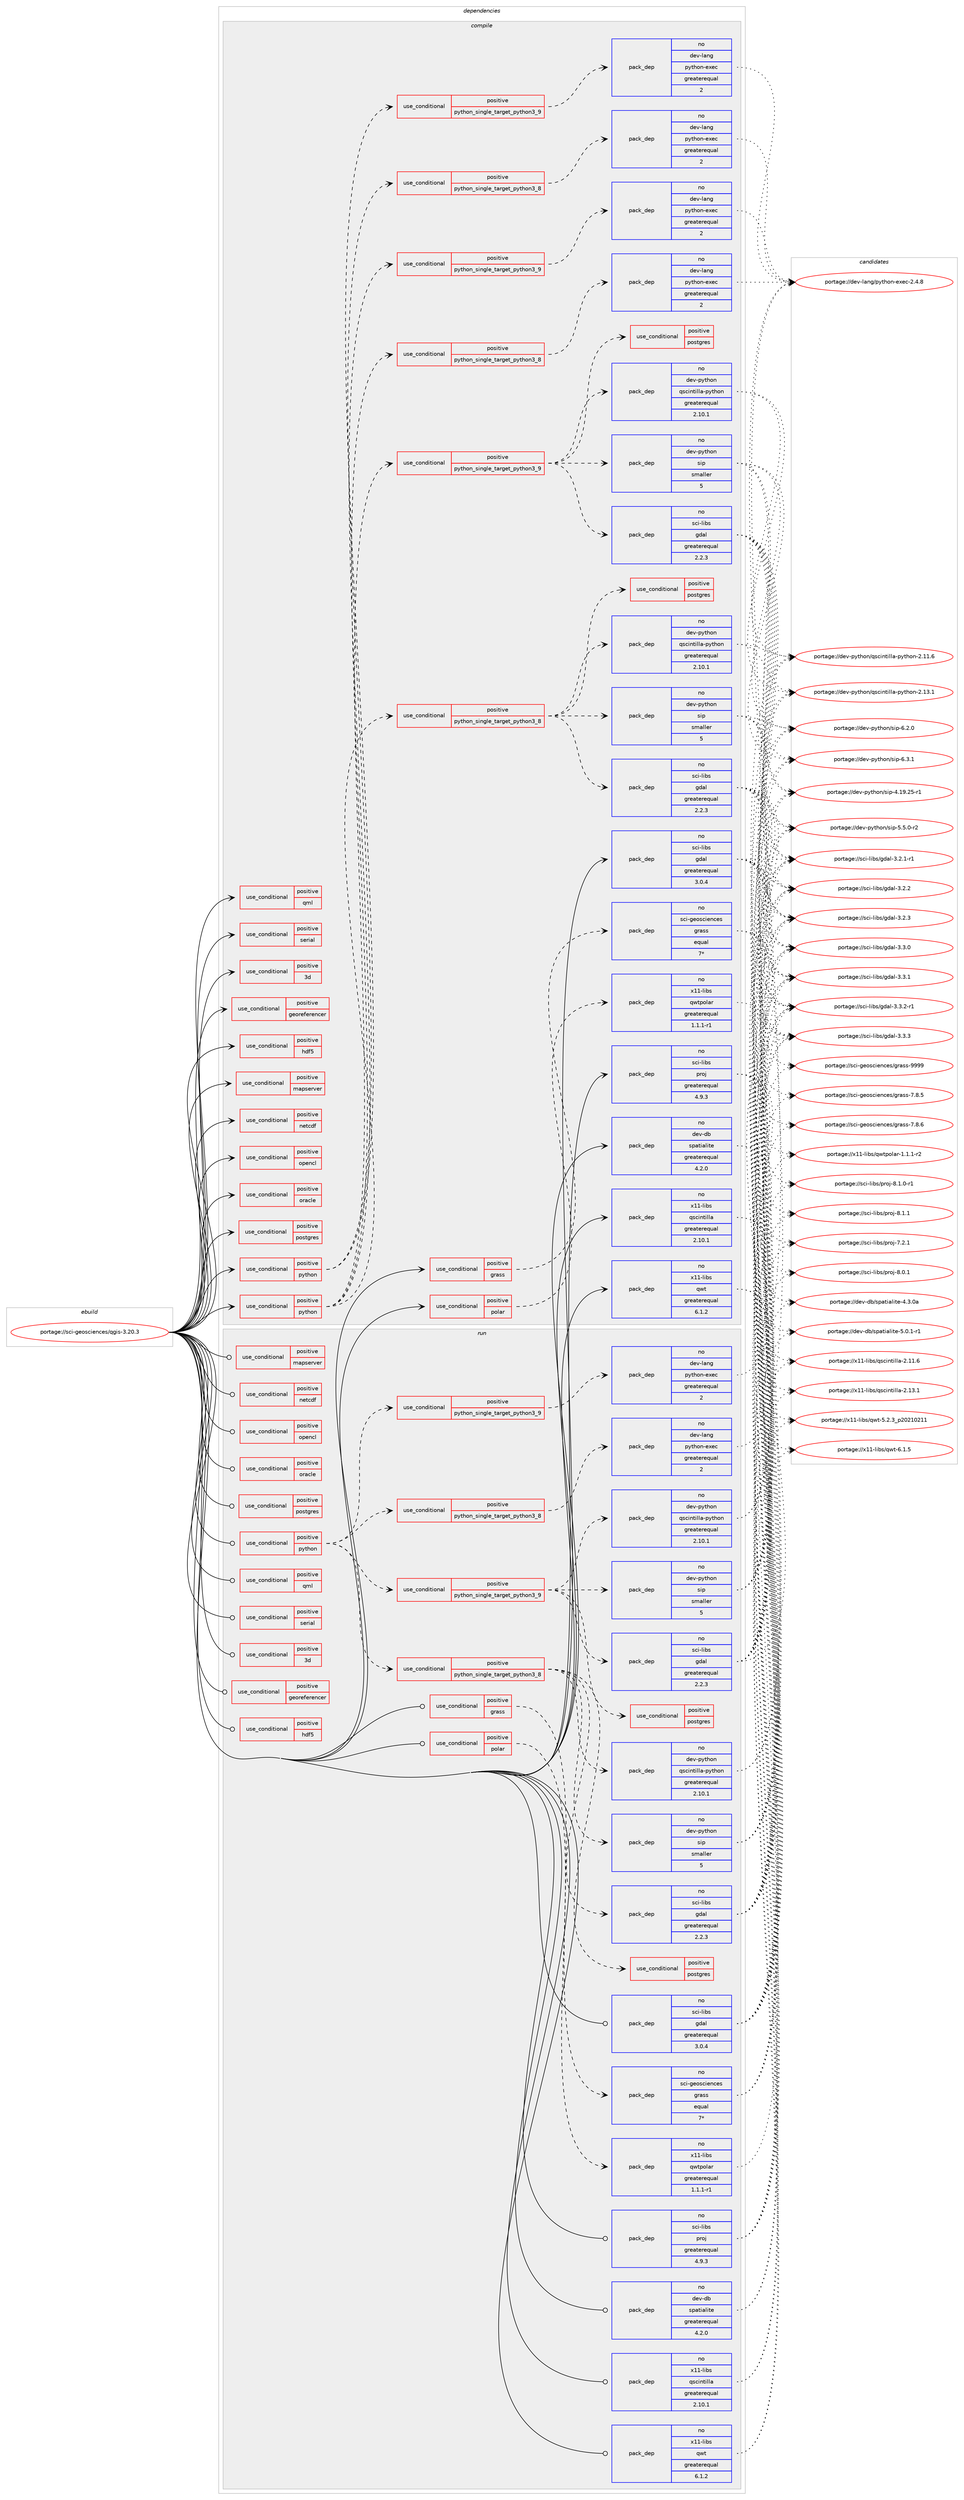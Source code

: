 digraph prolog {

# *************
# Graph options
# *************

newrank=true;
concentrate=true;
compound=true;
graph [rankdir=LR,fontname=Helvetica,fontsize=10,ranksep=1.5];#, ranksep=2.5, nodesep=0.2];
edge  [arrowhead=vee];
node  [fontname=Helvetica,fontsize=10];

# **********
# The ebuild
# **********

subgraph cluster_leftcol {
color=gray;
rank=same;
label=<<i>ebuild</i>>;
id [label="portage://sci-geosciences/qgis-3.20.3", color=red, width=4, href="../sci-geosciences/qgis-3.20.3.svg"];
}

# ****************
# The dependencies
# ****************

subgraph cluster_midcol {
color=gray;
label=<<i>dependencies</i>>;
subgraph cluster_compile {
fillcolor="#eeeeee";
style=filled;
label=<<i>compile</i>>;
subgraph cond223 {
dependency381 [label=<<TABLE BORDER="0" CELLBORDER="1" CELLSPACING="0" CELLPADDING="4"><TR><TD ROWSPAN="3" CELLPADDING="10">use_conditional</TD></TR><TR><TD>positive</TD></TR><TR><TD>3d</TD></TR></TABLE>>, shape=none, color=red];
# *** BEGIN UNKNOWN DEPENDENCY TYPE (TODO) ***
# dependency381 -> package_dependency(portage://sci-geosciences/qgis-3.20.3,install,no,dev-qt,qt3d,none,[,,],[slot(5)],[])
# *** END UNKNOWN DEPENDENCY TYPE (TODO) ***

}
id:e -> dependency381:w [weight=20,style="solid",arrowhead="vee"];
subgraph cond224 {
dependency382 [label=<<TABLE BORDER="0" CELLBORDER="1" CELLSPACING="0" CELLPADDING="4"><TR><TD ROWSPAN="3" CELLPADDING="10">use_conditional</TD></TR><TR><TD>positive</TD></TR><TR><TD>georeferencer</TD></TR></TABLE>>, shape=none, color=red];
# *** BEGIN UNKNOWN DEPENDENCY TYPE (TODO) ***
# dependency382 -> package_dependency(portage://sci-geosciences/qgis-3.20.3,install,no,sci-libs,gsl,none,[,,],any_same_slot,[])
# *** END UNKNOWN DEPENDENCY TYPE (TODO) ***

}
id:e -> dependency382:w [weight=20,style="solid",arrowhead="vee"];
subgraph cond225 {
dependency383 [label=<<TABLE BORDER="0" CELLBORDER="1" CELLSPACING="0" CELLPADDING="4"><TR><TD ROWSPAN="3" CELLPADDING="10">use_conditional</TD></TR><TR><TD>positive</TD></TR><TR><TD>grass</TD></TR></TABLE>>, shape=none, color=red];
subgraph pack152 {
dependency384 [label=<<TABLE BORDER="0" CELLBORDER="1" CELLSPACING="0" CELLPADDING="4" WIDTH="220"><TR><TD ROWSPAN="6" CELLPADDING="30">pack_dep</TD></TR><TR><TD WIDTH="110">no</TD></TR><TR><TD>sci-geosciences</TD></TR><TR><TD>grass</TD></TR><TR><TD>equal</TD></TR><TR><TD>7*</TD></TR></TABLE>>, shape=none, color=blue];
}
dependency383:e -> dependency384:w [weight=20,style="dashed",arrowhead="vee"];
}
id:e -> dependency383:w [weight=20,style="solid",arrowhead="vee"];
subgraph cond226 {
dependency385 [label=<<TABLE BORDER="0" CELLBORDER="1" CELLSPACING="0" CELLPADDING="4"><TR><TD ROWSPAN="3" CELLPADDING="10">use_conditional</TD></TR><TR><TD>positive</TD></TR><TR><TD>hdf5</TD></TR></TABLE>>, shape=none, color=red];
# *** BEGIN UNKNOWN DEPENDENCY TYPE (TODO) ***
# dependency385 -> package_dependency(portage://sci-geosciences/qgis-3.20.3,install,no,sci-libs,hdf5,none,[,,],any_same_slot,[])
# *** END UNKNOWN DEPENDENCY TYPE (TODO) ***

}
id:e -> dependency385:w [weight=20,style="solid",arrowhead="vee"];
subgraph cond227 {
dependency386 [label=<<TABLE BORDER="0" CELLBORDER="1" CELLSPACING="0" CELLPADDING="4"><TR><TD ROWSPAN="3" CELLPADDING="10">use_conditional</TD></TR><TR><TD>positive</TD></TR><TR><TD>mapserver</TD></TR></TABLE>>, shape=none, color=red];
# *** BEGIN UNKNOWN DEPENDENCY TYPE (TODO) ***
# dependency386 -> package_dependency(portage://sci-geosciences/qgis-3.20.3,install,no,dev-libs,fcgi,none,[,,],[],[])
# *** END UNKNOWN DEPENDENCY TYPE (TODO) ***

}
id:e -> dependency386:w [weight=20,style="solid",arrowhead="vee"];
subgraph cond228 {
dependency387 [label=<<TABLE BORDER="0" CELLBORDER="1" CELLSPACING="0" CELLPADDING="4"><TR><TD ROWSPAN="3" CELLPADDING="10">use_conditional</TD></TR><TR><TD>positive</TD></TR><TR><TD>netcdf</TD></TR></TABLE>>, shape=none, color=red];
# *** BEGIN UNKNOWN DEPENDENCY TYPE (TODO) ***
# dependency387 -> package_dependency(portage://sci-geosciences/qgis-3.20.3,install,no,sci-libs,netcdf,none,[,,],any_same_slot,[])
# *** END UNKNOWN DEPENDENCY TYPE (TODO) ***

}
id:e -> dependency387:w [weight=20,style="solid",arrowhead="vee"];
subgraph cond229 {
dependency388 [label=<<TABLE BORDER="0" CELLBORDER="1" CELLSPACING="0" CELLPADDING="4"><TR><TD ROWSPAN="3" CELLPADDING="10">use_conditional</TD></TR><TR><TD>positive</TD></TR><TR><TD>opencl</TD></TR></TABLE>>, shape=none, color=red];
# *** BEGIN UNKNOWN DEPENDENCY TYPE (TODO) ***
# dependency388 -> package_dependency(portage://sci-geosciences/qgis-3.20.3,install,no,virtual,opencl,none,[,,],[],[])
# *** END UNKNOWN DEPENDENCY TYPE (TODO) ***

}
id:e -> dependency388:w [weight=20,style="solid",arrowhead="vee"];
subgraph cond230 {
dependency389 [label=<<TABLE BORDER="0" CELLBORDER="1" CELLSPACING="0" CELLPADDING="4"><TR><TD ROWSPAN="3" CELLPADDING="10">use_conditional</TD></TR><TR><TD>positive</TD></TR><TR><TD>oracle</TD></TR></TABLE>>, shape=none, color=red];
# *** BEGIN UNKNOWN DEPENDENCY TYPE (TODO) ***
# dependency389 -> package_dependency(portage://sci-geosciences/qgis-3.20.3,install,no,dev-db,oracle-instantclient,none,[,,],any_same_slot,[])
# *** END UNKNOWN DEPENDENCY TYPE (TODO) ***

# *** BEGIN UNKNOWN DEPENDENCY TYPE (TODO) ***
# dependency389 -> package_dependency(portage://sci-geosciences/qgis-3.20.3,install,no,sci-libs,gdal,none,[,,],any_same_slot,[use(enable(oracle),none)])
# *** END UNKNOWN DEPENDENCY TYPE (TODO) ***

}
id:e -> dependency389:w [weight=20,style="solid",arrowhead="vee"];
subgraph cond231 {
dependency390 [label=<<TABLE BORDER="0" CELLBORDER="1" CELLSPACING="0" CELLPADDING="4"><TR><TD ROWSPAN="3" CELLPADDING="10">use_conditional</TD></TR><TR><TD>positive</TD></TR><TR><TD>polar</TD></TR></TABLE>>, shape=none, color=red];
subgraph pack153 {
dependency391 [label=<<TABLE BORDER="0" CELLBORDER="1" CELLSPACING="0" CELLPADDING="4" WIDTH="220"><TR><TD ROWSPAN="6" CELLPADDING="30">pack_dep</TD></TR><TR><TD WIDTH="110">no</TD></TR><TR><TD>x11-libs</TD></TR><TR><TD>qwtpolar</TD></TR><TR><TD>greaterequal</TD></TR><TR><TD>1.1.1-r1</TD></TR></TABLE>>, shape=none, color=blue];
}
dependency390:e -> dependency391:w [weight=20,style="dashed",arrowhead="vee"];
}
id:e -> dependency390:w [weight=20,style="solid",arrowhead="vee"];
subgraph cond232 {
dependency392 [label=<<TABLE BORDER="0" CELLBORDER="1" CELLSPACING="0" CELLPADDING="4"><TR><TD ROWSPAN="3" CELLPADDING="10">use_conditional</TD></TR><TR><TD>positive</TD></TR><TR><TD>postgres</TD></TR></TABLE>>, shape=none, color=red];
# *** BEGIN UNKNOWN DEPENDENCY TYPE (TODO) ***
# dependency392 -> package_dependency(portage://sci-geosciences/qgis-3.20.3,install,no,dev-db,postgresql,none,[,,],any_same_slot,[])
# *** END UNKNOWN DEPENDENCY TYPE (TODO) ***

}
id:e -> dependency392:w [weight=20,style="solid",arrowhead="vee"];
subgraph cond233 {
dependency393 [label=<<TABLE BORDER="0" CELLBORDER="1" CELLSPACING="0" CELLPADDING="4"><TR><TD ROWSPAN="3" CELLPADDING="10">use_conditional</TD></TR><TR><TD>positive</TD></TR><TR><TD>python</TD></TR></TABLE>>, shape=none, color=red];
subgraph cond234 {
dependency394 [label=<<TABLE BORDER="0" CELLBORDER="1" CELLSPACING="0" CELLPADDING="4"><TR><TD ROWSPAN="3" CELLPADDING="10">use_conditional</TD></TR><TR><TD>positive</TD></TR><TR><TD>python_single_target_python3_8</TD></TR></TABLE>>, shape=none, color=red];
# *** BEGIN UNKNOWN DEPENDENCY TYPE (TODO) ***
# dependency394 -> package_dependency(portage://sci-geosciences/qgis-3.20.3,install,no,dev-lang,python,none,[,,],[slot(3.8)],[use(enable(sqlite),none)])
# *** END UNKNOWN DEPENDENCY TYPE (TODO) ***

subgraph pack154 {
dependency395 [label=<<TABLE BORDER="0" CELLBORDER="1" CELLSPACING="0" CELLPADDING="4" WIDTH="220"><TR><TD ROWSPAN="6" CELLPADDING="30">pack_dep</TD></TR><TR><TD WIDTH="110">no</TD></TR><TR><TD>dev-lang</TD></TR><TR><TD>python-exec</TD></TR><TR><TD>greaterequal</TD></TR><TR><TD>2</TD></TR></TABLE>>, shape=none, color=blue];
}
dependency394:e -> dependency395:w [weight=20,style="dashed",arrowhead="vee"];
}
dependency393:e -> dependency394:w [weight=20,style="dashed",arrowhead="vee"];
subgraph cond235 {
dependency396 [label=<<TABLE BORDER="0" CELLBORDER="1" CELLSPACING="0" CELLPADDING="4"><TR><TD ROWSPAN="3" CELLPADDING="10">use_conditional</TD></TR><TR><TD>positive</TD></TR><TR><TD>python_single_target_python3_9</TD></TR></TABLE>>, shape=none, color=red];
# *** BEGIN UNKNOWN DEPENDENCY TYPE (TODO) ***
# dependency396 -> package_dependency(portage://sci-geosciences/qgis-3.20.3,install,no,dev-lang,python,none,[,,],[slot(3.9)],[use(enable(sqlite),none)])
# *** END UNKNOWN DEPENDENCY TYPE (TODO) ***

subgraph pack155 {
dependency397 [label=<<TABLE BORDER="0" CELLBORDER="1" CELLSPACING="0" CELLPADDING="4" WIDTH="220"><TR><TD ROWSPAN="6" CELLPADDING="30">pack_dep</TD></TR><TR><TD WIDTH="110">no</TD></TR><TR><TD>dev-lang</TD></TR><TR><TD>python-exec</TD></TR><TR><TD>greaterequal</TD></TR><TR><TD>2</TD></TR></TABLE>>, shape=none, color=blue];
}
dependency396:e -> dependency397:w [weight=20,style="dashed",arrowhead="vee"];
}
dependency393:e -> dependency396:w [weight=20,style="dashed",arrowhead="vee"];
}
id:e -> dependency393:w [weight=20,style="solid",arrowhead="vee"];
subgraph cond236 {
dependency398 [label=<<TABLE BORDER="0" CELLBORDER="1" CELLSPACING="0" CELLPADDING="4"><TR><TD ROWSPAN="3" CELLPADDING="10">use_conditional</TD></TR><TR><TD>positive</TD></TR><TR><TD>python</TD></TR></TABLE>>, shape=none, color=red];
subgraph cond237 {
dependency399 [label=<<TABLE BORDER="0" CELLBORDER="1" CELLSPACING="0" CELLPADDING="4"><TR><TD ROWSPAN="3" CELLPADDING="10">use_conditional</TD></TR><TR><TD>positive</TD></TR><TR><TD>python_single_target_python3_8</TD></TR></TABLE>>, shape=none, color=red];
# *** BEGIN UNKNOWN DEPENDENCY TYPE (TODO) ***
# dependency399 -> package_dependency(portage://sci-geosciences/qgis-3.20.3,install,no,dev-lang,python,none,[,,],[slot(3.8)],[use(enable(sqlite),none)])
# *** END UNKNOWN DEPENDENCY TYPE (TODO) ***

subgraph pack156 {
dependency400 [label=<<TABLE BORDER="0" CELLBORDER="1" CELLSPACING="0" CELLPADDING="4" WIDTH="220"><TR><TD ROWSPAN="6" CELLPADDING="30">pack_dep</TD></TR><TR><TD WIDTH="110">no</TD></TR><TR><TD>dev-lang</TD></TR><TR><TD>python-exec</TD></TR><TR><TD>greaterequal</TD></TR><TR><TD>2</TD></TR></TABLE>>, shape=none, color=blue];
}
dependency399:e -> dependency400:w [weight=20,style="dashed",arrowhead="vee"];
}
dependency398:e -> dependency399:w [weight=20,style="dashed",arrowhead="vee"];
subgraph cond238 {
dependency401 [label=<<TABLE BORDER="0" CELLBORDER="1" CELLSPACING="0" CELLPADDING="4"><TR><TD ROWSPAN="3" CELLPADDING="10">use_conditional</TD></TR><TR><TD>positive</TD></TR><TR><TD>python_single_target_python3_9</TD></TR></TABLE>>, shape=none, color=red];
# *** BEGIN UNKNOWN DEPENDENCY TYPE (TODO) ***
# dependency401 -> package_dependency(portage://sci-geosciences/qgis-3.20.3,install,no,dev-lang,python,none,[,,],[slot(3.9)],[use(enable(sqlite),none)])
# *** END UNKNOWN DEPENDENCY TYPE (TODO) ***

subgraph pack157 {
dependency402 [label=<<TABLE BORDER="0" CELLBORDER="1" CELLSPACING="0" CELLPADDING="4" WIDTH="220"><TR><TD ROWSPAN="6" CELLPADDING="30">pack_dep</TD></TR><TR><TD WIDTH="110">no</TD></TR><TR><TD>dev-lang</TD></TR><TR><TD>python-exec</TD></TR><TR><TD>greaterequal</TD></TR><TR><TD>2</TD></TR></TABLE>>, shape=none, color=blue];
}
dependency401:e -> dependency402:w [weight=20,style="dashed",arrowhead="vee"];
}
dependency398:e -> dependency401:w [weight=20,style="dashed",arrowhead="vee"];
subgraph cond239 {
dependency403 [label=<<TABLE BORDER="0" CELLBORDER="1" CELLSPACING="0" CELLPADDING="4"><TR><TD ROWSPAN="3" CELLPADDING="10">use_conditional</TD></TR><TR><TD>positive</TD></TR><TR><TD>python_single_target_python3_8</TD></TR></TABLE>>, shape=none, color=red];
# *** BEGIN UNKNOWN DEPENDENCY TYPE (TODO) ***
# dependency403 -> package_dependency(portage://sci-geosciences/qgis-3.20.3,install,no,dev-python,future,none,[,,],[],[use(enable(python_targets_python3_8),negative)])
# *** END UNKNOWN DEPENDENCY TYPE (TODO) ***

# *** BEGIN UNKNOWN DEPENDENCY TYPE (TODO) ***
# dependency403 -> package_dependency(portage://sci-geosciences/qgis-3.20.3,install,no,dev-python,httplib2,none,[,,],[],[use(enable(python_targets_python3_8),negative)])
# *** END UNKNOWN DEPENDENCY TYPE (TODO) ***

# *** BEGIN UNKNOWN DEPENDENCY TYPE (TODO) ***
# dependency403 -> package_dependency(portage://sci-geosciences/qgis-3.20.3,install,no,dev-python,jinja,none,[,,],[],[use(enable(python_targets_python3_8),negative)])
# *** END UNKNOWN DEPENDENCY TYPE (TODO) ***

# *** BEGIN UNKNOWN DEPENDENCY TYPE (TODO) ***
# dependency403 -> package_dependency(portage://sci-geosciences/qgis-3.20.3,install,no,dev-python,markupsafe,none,[,,],[],[use(enable(python_targets_python3_8),negative)])
# *** END UNKNOWN DEPENDENCY TYPE (TODO) ***

# *** BEGIN UNKNOWN DEPENDENCY TYPE (TODO) ***
# dependency403 -> package_dependency(portage://sci-geosciences/qgis-3.20.3,install,no,dev-python,numpy,none,[,,],[],[use(enable(python_targets_python3_8),negative)])
# *** END UNKNOWN DEPENDENCY TYPE (TODO) ***

# *** BEGIN UNKNOWN DEPENDENCY TYPE (TODO) ***
# dependency403 -> package_dependency(portage://sci-geosciences/qgis-3.20.3,install,no,dev-python,owslib,none,[,,],[],[use(enable(python_targets_python3_8),negative)])
# *** END UNKNOWN DEPENDENCY TYPE (TODO) ***

# *** BEGIN UNKNOWN DEPENDENCY TYPE (TODO) ***
# dependency403 -> package_dependency(portage://sci-geosciences/qgis-3.20.3,install,no,dev-python,pygments,none,[,,],[],[use(enable(python_targets_python3_8),negative)])
# *** END UNKNOWN DEPENDENCY TYPE (TODO) ***

# *** BEGIN UNKNOWN DEPENDENCY TYPE (TODO) ***
# dependency403 -> package_dependency(portage://sci-geosciences/qgis-3.20.3,install,no,dev-python,PyQt5,none,[,,],[],[use(enable(designer),none),use(enable(network),none),use(enable(sql),none),use(enable(svg),none),use(enable(python_targets_python3_8),negative)])
# *** END UNKNOWN DEPENDENCY TYPE (TODO) ***

# *** BEGIN UNKNOWN DEPENDENCY TYPE (TODO) ***
# dependency403 -> package_dependency(portage://sci-geosciences/qgis-3.20.3,install,no,dev-python,python-dateutil,none,[,,],[],[use(enable(python_targets_python3_8),negative)])
# *** END UNKNOWN DEPENDENCY TYPE (TODO) ***

# *** BEGIN UNKNOWN DEPENDENCY TYPE (TODO) ***
# dependency403 -> package_dependency(portage://sci-geosciences/qgis-3.20.3,install,no,dev-python,pytz,none,[,,],[],[use(enable(python_targets_python3_8),negative)])
# *** END UNKNOWN DEPENDENCY TYPE (TODO) ***

# *** BEGIN UNKNOWN DEPENDENCY TYPE (TODO) ***
# dependency403 -> package_dependency(portage://sci-geosciences/qgis-3.20.3,install,no,dev-python,pyyaml,none,[,,],[],[use(enable(python_targets_python3_8),negative)])
# *** END UNKNOWN DEPENDENCY TYPE (TODO) ***

subgraph pack158 {
dependency404 [label=<<TABLE BORDER="0" CELLBORDER="1" CELLSPACING="0" CELLPADDING="4" WIDTH="220"><TR><TD ROWSPAN="6" CELLPADDING="30">pack_dep</TD></TR><TR><TD WIDTH="110">no</TD></TR><TR><TD>dev-python</TD></TR><TR><TD>qscintilla-python</TD></TR><TR><TD>greaterequal</TD></TR><TR><TD>2.10.1</TD></TR></TABLE>>, shape=none, color=blue];
}
dependency403:e -> dependency404:w [weight=20,style="dashed",arrowhead="vee"];
# *** BEGIN UNKNOWN DEPENDENCY TYPE (TODO) ***
# dependency403 -> package_dependency(portage://sci-geosciences/qgis-3.20.3,install,no,dev-python,requests,none,[,,],[],[use(enable(python_targets_python3_8),negative)])
# *** END UNKNOWN DEPENDENCY TYPE (TODO) ***

subgraph pack159 {
dependency405 [label=<<TABLE BORDER="0" CELLBORDER="1" CELLSPACING="0" CELLPADDING="4" WIDTH="220"><TR><TD ROWSPAN="6" CELLPADDING="30">pack_dep</TD></TR><TR><TD WIDTH="110">no</TD></TR><TR><TD>dev-python</TD></TR><TR><TD>sip</TD></TR><TR><TD>smaller</TD></TR><TR><TD>5</TD></TR></TABLE>>, shape=none, color=blue];
}
dependency403:e -> dependency405:w [weight=20,style="dashed",arrowhead="vee"];
# *** BEGIN UNKNOWN DEPENDENCY TYPE (TODO) ***
# dependency403 -> package_dependency(portage://sci-geosciences/qgis-3.20.3,install,no,dev-python,six,none,[,,],[],[use(enable(python_targets_python3_8),negative)])
# *** END UNKNOWN DEPENDENCY TYPE (TODO) ***

subgraph pack160 {
dependency406 [label=<<TABLE BORDER="0" CELLBORDER="1" CELLSPACING="0" CELLPADDING="4" WIDTH="220"><TR><TD ROWSPAN="6" CELLPADDING="30">pack_dep</TD></TR><TR><TD WIDTH="110">no</TD></TR><TR><TD>sci-libs</TD></TR><TR><TD>gdal</TD></TR><TR><TD>greaterequal</TD></TR><TR><TD>2.2.3</TD></TR></TABLE>>, shape=none, color=blue];
}
dependency403:e -> dependency406:w [weight=20,style="dashed",arrowhead="vee"];
subgraph cond240 {
dependency407 [label=<<TABLE BORDER="0" CELLBORDER="1" CELLSPACING="0" CELLPADDING="4"><TR><TD ROWSPAN="3" CELLPADDING="10">use_conditional</TD></TR><TR><TD>positive</TD></TR><TR><TD>postgres</TD></TR></TABLE>>, shape=none, color=red];
# *** BEGIN UNKNOWN DEPENDENCY TYPE (TODO) ***
# dependency407 -> package_dependency(portage://sci-geosciences/qgis-3.20.3,install,no,dev-python,psycopg,none,[,,],[slot(2)],[use(enable(python_targets_python3_8),negative)])
# *** END UNKNOWN DEPENDENCY TYPE (TODO) ***

}
dependency403:e -> dependency407:w [weight=20,style="dashed",arrowhead="vee"];
}
dependency398:e -> dependency403:w [weight=20,style="dashed",arrowhead="vee"];
subgraph cond241 {
dependency408 [label=<<TABLE BORDER="0" CELLBORDER="1" CELLSPACING="0" CELLPADDING="4"><TR><TD ROWSPAN="3" CELLPADDING="10">use_conditional</TD></TR><TR><TD>positive</TD></TR><TR><TD>python_single_target_python3_9</TD></TR></TABLE>>, shape=none, color=red];
# *** BEGIN UNKNOWN DEPENDENCY TYPE (TODO) ***
# dependency408 -> package_dependency(portage://sci-geosciences/qgis-3.20.3,install,no,dev-python,future,none,[,,],[],[use(enable(python_targets_python3_9),negative)])
# *** END UNKNOWN DEPENDENCY TYPE (TODO) ***

# *** BEGIN UNKNOWN DEPENDENCY TYPE (TODO) ***
# dependency408 -> package_dependency(portage://sci-geosciences/qgis-3.20.3,install,no,dev-python,httplib2,none,[,,],[],[use(enable(python_targets_python3_9),negative)])
# *** END UNKNOWN DEPENDENCY TYPE (TODO) ***

# *** BEGIN UNKNOWN DEPENDENCY TYPE (TODO) ***
# dependency408 -> package_dependency(portage://sci-geosciences/qgis-3.20.3,install,no,dev-python,jinja,none,[,,],[],[use(enable(python_targets_python3_9),negative)])
# *** END UNKNOWN DEPENDENCY TYPE (TODO) ***

# *** BEGIN UNKNOWN DEPENDENCY TYPE (TODO) ***
# dependency408 -> package_dependency(portage://sci-geosciences/qgis-3.20.3,install,no,dev-python,markupsafe,none,[,,],[],[use(enable(python_targets_python3_9),negative)])
# *** END UNKNOWN DEPENDENCY TYPE (TODO) ***

# *** BEGIN UNKNOWN DEPENDENCY TYPE (TODO) ***
# dependency408 -> package_dependency(portage://sci-geosciences/qgis-3.20.3,install,no,dev-python,numpy,none,[,,],[],[use(enable(python_targets_python3_9),negative)])
# *** END UNKNOWN DEPENDENCY TYPE (TODO) ***

# *** BEGIN UNKNOWN DEPENDENCY TYPE (TODO) ***
# dependency408 -> package_dependency(portage://sci-geosciences/qgis-3.20.3,install,no,dev-python,owslib,none,[,,],[],[use(enable(python_targets_python3_9),negative)])
# *** END UNKNOWN DEPENDENCY TYPE (TODO) ***

# *** BEGIN UNKNOWN DEPENDENCY TYPE (TODO) ***
# dependency408 -> package_dependency(portage://sci-geosciences/qgis-3.20.3,install,no,dev-python,pygments,none,[,,],[],[use(enable(python_targets_python3_9),negative)])
# *** END UNKNOWN DEPENDENCY TYPE (TODO) ***

# *** BEGIN UNKNOWN DEPENDENCY TYPE (TODO) ***
# dependency408 -> package_dependency(portage://sci-geosciences/qgis-3.20.3,install,no,dev-python,PyQt5,none,[,,],[],[use(enable(designer),none),use(enable(network),none),use(enable(sql),none),use(enable(svg),none),use(enable(python_targets_python3_9),negative)])
# *** END UNKNOWN DEPENDENCY TYPE (TODO) ***

# *** BEGIN UNKNOWN DEPENDENCY TYPE (TODO) ***
# dependency408 -> package_dependency(portage://sci-geosciences/qgis-3.20.3,install,no,dev-python,python-dateutil,none,[,,],[],[use(enable(python_targets_python3_9),negative)])
# *** END UNKNOWN DEPENDENCY TYPE (TODO) ***

# *** BEGIN UNKNOWN DEPENDENCY TYPE (TODO) ***
# dependency408 -> package_dependency(portage://sci-geosciences/qgis-3.20.3,install,no,dev-python,pytz,none,[,,],[],[use(enable(python_targets_python3_9),negative)])
# *** END UNKNOWN DEPENDENCY TYPE (TODO) ***

# *** BEGIN UNKNOWN DEPENDENCY TYPE (TODO) ***
# dependency408 -> package_dependency(portage://sci-geosciences/qgis-3.20.3,install,no,dev-python,pyyaml,none,[,,],[],[use(enable(python_targets_python3_9),negative)])
# *** END UNKNOWN DEPENDENCY TYPE (TODO) ***

subgraph pack161 {
dependency409 [label=<<TABLE BORDER="0" CELLBORDER="1" CELLSPACING="0" CELLPADDING="4" WIDTH="220"><TR><TD ROWSPAN="6" CELLPADDING="30">pack_dep</TD></TR><TR><TD WIDTH="110">no</TD></TR><TR><TD>dev-python</TD></TR><TR><TD>qscintilla-python</TD></TR><TR><TD>greaterequal</TD></TR><TR><TD>2.10.1</TD></TR></TABLE>>, shape=none, color=blue];
}
dependency408:e -> dependency409:w [weight=20,style="dashed",arrowhead="vee"];
# *** BEGIN UNKNOWN DEPENDENCY TYPE (TODO) ***
# dependency408 -> package_dependency(portage://sci-geosciences/qgis-3.20.3,install,no,dev-python,requests,none,[,,],[],[use(enable(python_targets_python3_9),negative)])
# *** END UNKNOWN DEPENDENCY TYPE (TODO) ***

subgraph pack162 {
dependency410 [label=<<TABLE BORDER="0" CELLBORDER="1" CELLSPACING="0" CELLPADDING="4" WIDTH="220"><TR><TD ROWSPAN="6" CELLPADDING="30">pack_dep</TD></TR><TR><TD WIDTH="110">no</TD></TR><TR><TD>dev-python</TD></TR><TR><TD>sip</TD></TR><TR><TD>smaller</TD></TR><TR><TD>5</TD></TR></TABLE>>, shape=none, color=blue];
}
dependency408:e -> dependency410:w [weight=20,style="dashed",arrowhead="vee"];
# *** BEGIN UNKNOWN DEPENDENCY TYPE (TODO) ***
# dependency408 -> package_dependency(portage://sci-geosciences/qgis-3.20.3,install,no,dev-python,six,none,[,,],[],[use(enable(python_targets_python3_9),negative)])
# *** END UNKNOWN DEPENDENCY TYPE (TODO) ***

subgraph pack163 {
dependency411 [label=<<TABLE BORDER="0" CELLBORDER="1" CELLSPACING="0" CELLPADDING="4" WIDTH="220"><TR><TD ROWSPAN="6" CELLPADDING="30">pack_dep</TD></TR><TR><TD WIDTH="110">no</TD></TR><TR><TD>sci-libs</TD></TR><TR><TD>gdal</TD></TR><TR><TD>greaterequal</TD></TR><TR><TD>2.2.3</TD></TR></TABLE>>, shape=none, color=blue];
}
dependency408:e -> dependency411:w [weight=20,style="dashed",arrowhead="vee"];
subgraph cond242 {
dependency412 [label=<<TABLE BORDER="0" CELLBORDER="1" CELLSPACING="0" CELLPADDING="4"><TR><TD ROWSPAN="3" CELLPADDING="10">use_conditional</TD></TR><TR><TD>positive</TD></TR><TR><TD>postgres</TD></TR></TABLE>>, shape=none, color=red];
# *** BEGIN UNKNOWN DEPENDENCY TYPE (TODO) ***
# dependency412 -> package_dependency(portage://sci-geosciences/qgis-3.20.3,install,no,dev-python,psycopg,none,[,,],[slot(2)],[use(enable(python_targets_python3_9),negative)])
# *** END UNKNOWN DEPENDENCY TYPE (TODO) ***

}
dependency408:e -> dependency412:w [weight=20,style="dashed",arrowhead="vee"];
}
dependency398:e -> dependency408:w [weight=20,style="dashed",arrowhead="vee"];
}
id:e -> dependency398:w [weight=20,style="solid",arrowhead="vee"];
subgraph cond243 {
dependency413 [label=<<TABLE BORDER="0" CELLBORDER="1" CELLSPACING="0" CELLPADDING="4"><TR><TD ROWSPAN="3" CELLPADDING="10">use_conditional</TD></TR><TR><TD>positive</TD></TR><TR><TD>qml</TD></TR></TABLE>>, shape=none, color=red];
# *** BEGIN UNKNOWN DEPENDENCY TYPE (TODO) ***
# dependency413 -> package_dependency(portage://sci-geosciences/qgis-3.20.3,install,no,dev-qt,qtdeclarative,none,[,,],[slot(5)],[])
# *** END UNKNOWN DEPENDENCY TYPE (TODO) ***

}
id:e -> dependency413:w [weight=20,style="solid",arrowhead="vee"];
subgraph cond244 {
dependency414 [label=<<TABLE BORDER="0" CELLBORDER="1" CELLSPACING="0" CELLPADDING="4"><TR><TD ROWSPAN="3" CELLPADDING="10">use_conditional</TD></TR><TR><TD>positive</TD></TR><TR><TD>serial</TD></TR></TABLE>>, shape=none, color=red];
# *** BEGIN UNKNOWN DEPENDENCY TYPE (TODO) ***
# dependency414 -> package_dependency(portage://sci-geosciences/qgis-3.20.3,install,no,dev-qt,qtserialport,none,[,,],[slot(5)],[])
# *** END UNKNOWN DEPENDENCY TYPE (TODO) ***

}
id:e -> dependency414:w [weight=20,style="solid",arrowhead="vee"];
# *** BEGIN UNKNOWN DEPENDENCY TYPE (TODO) ***
# id -> package_dependency(portage://sci-geosciences/qgis-3.20.3,install,no,app-crypt,qca,none,[,,],[slot(2)],[use(enable(qt5),positive),use(enable(ssl),none)])
# *** END UNKNOWN DEPENDENCY TYPE (TODO) ***

subgraph pack164 {
dependency415 [label=<<TABLE BORDER="0" CELLBORDER="1" CELLSPACING="0" CELLPADDING="4" WIDTH="220"><TR><TD ROWSPAN="6" CELLPADDING="30">pack_dep</TD></TR><TR><TD WIDTH="110">no</TD></TR><TR><TD>dev-db</TD></TR><TR><TD>spatialite</TD></TR><TR><TD>greaterequal</TD></TR><TR><TD>4.2.0</TD></TR></TABLE>>, shape=none, color=blue];
}
id:e -> dependency415:w [weight=20,style="solid",arrowhead="vee"];
# *** BEGIN UNKNOWN DEPENDENCY TYPE (TODO) ***
# id -> package_dependency(portage://sci-geosciences/qgis-3.20.3,install,no,dev-db,sqlite,none,[,,],[slot(3)],[])
# *** END UNKNOWN DEPENDENCY TYPE (TODO) ***

# *** BEGIN UNKNOWN DEPENDENCY TYPE (TODO) ***
# id -> package_dependency(portage://sci-geosciences/qgis-3.20.3,install,no,dev-libs,expat,none,[,,],[],[])
# *** END UNKNOWN DEPENDENCY TYPE (TODO) ***

# *** BEGIN UNKNOWN DEPENDENCY TYPE (TODO) ***
# id -> package_dependency(portage://sci-geosciences/qgis-3.20.3,install,no,dev-libs,libzip,none,[,,],any_same_slot,[])
# *** END UNKNOWN DEPENDENCY TYPE (TODO) ***

# *** BEGIN UNKNOWN DEPENDENCY TYPE (TODO) ***
# id -> package_dependency(portage://sci-geosciences/qgis-3.20.3,install,no,dev-libs,protobuf,none,[,,],any_same_slot,[])
# *** END UNKNOWN DEPENDENCY TYPE (TODO) ***

# *** BEGIN UNKNOWN DEPENDENCY TYPE (TODO) ***
# id -> package_dependency(portage://sci-geosciences/qgis-3.20.3,install,no,dev-libs,qtkeychain,none,[,,],[],[use(enable(qt5),positive)])
# *** END UNKNOWN DEPENDENCY TYPE (TODO) ***

# *** BEGIN UNKNOWN DEPENDENCY TYPE (TODO) ***
# id -> package_dependency(portage://sci-geosciences/qgis-3.20.3,install,no,dev-qt,designer,none,[,,],[slot(5)],[])
# *** END UNKNOWN DEPENDENCY TYPE (TODO) ***

# *** BEGIN UNKNOWN DEPENDENCY TYPE (TODO) ***
# id -> package_dependency(portage://sci-geosciences/qgis-3.20.3,install,no,dev-qt,qtconcurrent,none,[,,],[slot(5)],[])
# *** END UNKNOWN DEPENDENCY TYPE (TODO) ***

# *** BEGIN UNKNOWN DEPENDENCY TYPE (TODO) ***
# id -> package_dependency(portage://sci-geosciences/qgis-3.20.3,install,no,dev-qt,qtcore,none,[,,],[slot(5)],[])
# *** END UNKNOWN DEPENDENCY TYPE (TODO) ***

# *** BEGIN UNKNOWN DEPENDENCY TYPE (TODO) ***
# id -> package_dependency(portage://sci-geosciences/qgis-3.20.3,install,no,dev-qt,qtgui,none,[,,],[slot(5)],[])
# *** END UNKNOWN DEPENDENCY TYPE (TODO) ***

# *** BEGIN UNKNOWN DEPENDENCY TYPE (TODO) ***
# id -> package_dependency(portage://sci-geosciences/qgis-3.20.3,install,no,dev-qt,qtnetwork,none,[,,],[slot(5)],[use(enable(ssl),none)])
# *** END UNKNOWN DEPENDENCY TYPE (TODO) ***

# *** BEGIN UNKNOWN DEPENDENCY TYPE (TODO) ***
# id -> package_dependency(portage://sci-geosciences/qgis-3.20.3,install,no,dev-qt,qtpositioning,none,[,,],[slot(5)],[])
# *** END UNKNOWN DEPENDENCY TYPE (TODO) ***

# *** BEGIN UNKNOWN DEPENDENCY TYPE (TODO) ***
# id -> package_dependency(portage://sci-geosciences/qgis-3.20.3,install,no,dev-qt,qtprintsupport,none,[,,],[slot(5)],[])
# *** END UNKNOWN DEPENDENCY TYPE (TODO) ***

# *** BEGIN UNKNOWN DEPENDENCY TYPE (TODO) ***
# id -> package_dependency(portage://sci-geosciences/qgis-3.20.3,install,no,dev-qt,qtserialport,none,[,,],[slot(5)],[])
# *** END UNKNOWN DEPENDENCY TYPE (TODO) ***

# *** BEGIN UNKNOWN DEPENDENCY TYPE (TODO) ***
# id -> package_dependency(portage://sci-geosciences/qgis-3.20.3,install,no,dev-qt,qtsql,none,[,,],[slot(5)],[])
# *** END UNKNOWN DEPENDENCY TYPE (TODO) ***

# *** BEGIN UNKNOWN DEPENDENCY TYPE (TODO) ***
# id -> package_dependency(portage://sci-geosciences/qgis-3.20.3,install,no,dev-qt,qtsvg,none,[,,],[slot(5)],[])
# *** END UNKNOWN DEPENDENCY TYPE (TODO) ***

# *** BEGIN UNKNOWN DEPENDENCY TYPE (TODO) ***
# id -> package_dependency(portage://sci-geosciences/qgis-3.20.3,install,no,dev-qt,qttest,none,[,,],[slot(5)],[])
# *** END UNKNOWN DEPENDENCY TYPE (TODO) ***

# *** BEGIN UNKNOWN DEPENDENCY TYPE (TODO) ***
# id -> package_dependency(portage://sci-geosciences/qgis-3.20.3,install,no,dev-qt,qtwidgets,none,[,,],[slot(5)],[])
# *** END UNKNOWN DEPENDENCY TYPE (TODO) ***

# *** BEGIN UNKNOWN DEPENDENCY TYPE (TODO) ***
# id -> package_dependency(portage://sci-geosciences/qgis-3.20.3,install,no,dev-qt,qtxml,none,[,,],[slot(5)],[])
# *** END UNKNOWN DEPENDENCY TYPE (TODO) ***

# *** BEGIN UNKNOWN DEPENDENCY TYPE (TODO) ***
# id -> package_dependency(portage://sci-geosciences/qgis-3.20.3,install,no,dev-util,desktop-file-utils,none,[,,],[],[])
# *** END UNKNOWN DEPENDENCY TYPE (TODO) ***

# *** BEGIN UNKNOWN DEPENDENCY TYPE (TODO) ***
# id -> package_dependency(portage://sci-geosciences/qgis-3.20.3,install,no,media-gfx,exiv2,none,[,,],any_same_slot,[])
# *** END UNKNOWN DEPENDENCY TYPE (TODO) ***

subgraph pack165 {
dependency416 [label=<<TABLE BORDER="0" CELLBORDER="1" CELLSPACING="0" CELLPADDING="4" WIDTH="220"><TR><TD ROWSPAN="6" CELLPADDING="30">pack_dep</TD></TR><TR><TD WIDTH="110">no</TD></TR><TR><TD>sci-libs</TD></TR><TR><TD>gdal</TD></TR><TR><TD>greaterequal</TD></TR><TR><TD>3.0.4</TD></TR></TABLE>>, shape=none, color=blue];
}
id:e -> dependency416:w [weight=20,style="solid",arrowhead="vee"];
# *** BEGIN UNKNOWN DEPENDENCY TYPE (TODO) ***
# id -> package_dependency(portage://sci-geosciences/qgis-3.20.3,install,no,sci-libs,geos,none,[,,],[],[])
# *** END UNKNOWN DEPENDENCY TYPE (TODO) ***

# *** BEGIN UNKNOWN DEPENDENCY TYPE (TODO) ***
# id -> package_dependency(portage://sci-geosciences/qgis-3.20.3,install,no,sci-libs,libspatialindex,none,[,,],any_same_slot,[])
# *** END UNKNOWN DEPENDENCY TYPE (TODO) ***

subgraph pack166 {
dependency417 [label=<<TABLE BORDER="0" CELLBORDER="1" CELLSPACING="0" CELLPADDING="4" WIDTH="220"><TR><TD ROWSPAN="6" CELLPADDING="30">pack_dep</TD></TR><TR><TD WIDTH="110">no</TD></TR><TR><TD>sci-libs</TD></TR><TR><TD>proj</TD></TR><TR><TD>greaterequal</TD></TR><TR><TD>4.9.3</TD></TR></TABLE>>, shape=none, color=blue];
}
id:e -> dependency417:w [weight=20,style="solid",arrowhead="vee"];
# *** BEGIN UNKNOWN DEPENDENCY TYPE (TODO) ***
# id -> package_dependency(portage://sci-geosciences/qgis-3.20.3,install,no,sys-libs,zlib,none,[,,],[],[])
# *** END UNKNOWN DEPENDENCY TYPE (TODO) ***

subgraph pack167 {
dependency418 [label=<<TABLE BORDER="0" CELLBORDER="1" CELLSPACING="0" CELLPADDING="4" WIDTH="220"><TR><TD ROWSPAN="6" CELLPADDING="30">pack_dep</TD></TR><TR><TD WIDTH="110">no</TD></TR><TR><TD>x11-libs</TD></TR><TR><TD>qscintilla</TD></TR><TR><TD>greaterequal</TD></TR><TR><TD>2.10.1</TD></TR></TABLE>>, shape=none, color=blue];
}
id:e -> dependency418:w [weight=20,style="solid",arrowhead="vee"];
subgraph pack168 {
dependency419 [label=<<TABLE BORDER="0" CELLBORDER="1" CELLSPACING="0" CELLPADDING="4" WIDTH="220"><TR><TD ROWSPAN="6" CELLPADDING="30">pack_dep</TD></TR><TR><TD WIDTH="110">no</TD></TR><TR><TD>x11-libs</TD></TR><TR><TD>qwt</TD></TR><TR><TD>greaterequal</TD></TR><TR><TD>6.1.2</TD></TR></TABLE>>, shape=none, color=blue];
}
id:e -> dependency419:w [weight=20,style="solid",arrowhead="vee"];
# *** BEGIN UNKNOWN DEPENDENCY TYPE (TODO) ***
# id -> package_dependency(portage://sci-geosciences/qgis-3.20.3,install,no,x11-misc,shared-mime-info,none,[,,],[],[])
# *** END UNKNOWN DEPENDENCY TYPE (TODO) ***

}
subgraph cluster_compileandrun {
fillcolor="#eeeeee";
style=filled;
label=<<i>compile and run</i>>;
}
subgraph cluster_run {
fillcolor="#eeeeee";
style=filled;
label=<<i>run</i>>;
subgraph cond245 {
dependency420 [label=<<TABLE BORDER="0" CELLBORDER="1" CELLSPACING="0" CELLPADDING="4"><TR><TD ROWSPAN="3" CELLPADDING="10">use_conditional</TD></TR><TR><TD>positive</TD></TR><TR><TD>3d</TD></TR></TABLE>>, shape=none, color=red];
# *** BEGIN UNKNOWN DEPENDENCY TYPE (TODO) ***
# dependency420 -> package_dependency(portage://sci-geosciences/qgis-3.20.3,run,no,dev-qt,qt3d,none,[,,],[slot(5)],[])
# *** END UNKNOWN DEPENDENCY TYPE (TODO) ***

}
id:e -> dependency420:w [weight=20,style="solid",arrowhead="odot"];
subgraph cond246 {
dependency421 [label=<<TABLE BORDER="0" CELLBORDER="1" CELLSPACING="0" CELLPADDING="4"><TR><TD ROWSPAN="3" CELLPADDING="10">use_conditional</TD></TR><TR><TD>positive</TD></TR><TR><TD>georeferencer</TD></TR></TABLE>>, shape=none, color=red];
# *** BEGIN UNKNOWN DEPENDENCY TYPE (TODO) ***
# dependency421 -> package_dependency(portage://sci-geosciences/qgis-3.20.3,run,no,sci-libs,gsl,none,[,,],any_same_slot,[])
# *** END UNKNOWN DEPENDENCY TYPE (TODO) ***

}
id:e -> dependency421:w [weight=20,style="solid",arrowhead="odot"];
subgraph cond247 {
dependency422 [label=<<TABLE BORDER="0" CELLBORDER="1" CELLSPACING="0" CELLPADDING="4"><TR><TD ROWSPAN="3" CELLPADDING="10">use_conditional</TD></TR><TR><TD>positive</TD></TR><TR><TD>grass</TD></TR></TABLE>>, shape=none, color=red];
subgraph pack169 {
dependency423 [label=<<TABLE BORDER="0" CELLBORDER="1" CELLSPACING="0" CELLPADDING="4" WIDTH="220"><TR><TD ROWSPAN="6" CELLPADDING="30">pack_dep</TD></TR><TR><TD WIDTH="110">no</TD></TR><TR><TD>sci-geosciences</TD></TR><TR><TD>grass</TD></TR><TR><TD>equal</TD></TR><TR><TD>7*</TD></TR></TABLE>>, shape=none, color=blue];
}
dependency422:e -> dependency423:w [weight=20,style="dashed",arrowhead="vee"];
}
id:e -> dependency422:w [weight=20,style="solid",arrowhead="odot"];
subgraph cond248 {
dependency424 [label=<<TABLE BORDER="0" CELLBORDER="1" CELLSPACING="0" CELLPADDING="4"><TR><TD ROWSPAN="3" CELLPADDING="10">use_conditional</TD></TR><TR><TD>positive</TD></TR><TR><TD>hdf5</TD></TR></TABLE>>, shape=none, color=red];
# *** BEGIN UNKNOWN DEPENDENCY TYPE (TODO) ***
# dependency424 -> package_dependency(portage://sci-geosciences/qgis-3.20.3,run,no,sci-libs,hdf5,none,[,,],any_same_slot,[])
# *** END UNKNOWN DEPENDENCY TYPE (TODO) ***

}
id:e -> dependency424:w [weight=20,style="solid",arrowhead="odot"];
subgraph cond249 {
dependency425 [label=<<TABLE BORDER="0" CELLBORDER="1" CELLSPACING="0" CELLPADDING="4"><TR><TD ROWSPAN="3" CELLPADDING="10">use_conditional</TD></TR><TR><TD>positive</TD></TR><TR><TD>mapserver</TD></TR></TABLE>>, shape=none, color=red];
# *** BEGIN UNKNOWN DEPENDENCY TYPE (TODO) ***
# dependency425 -> package_dependency(portage://sci-geosciences/qgis-3.20.3,run,no,dev-libs,fcgi,none,[,,],[],[])
# *** END UNKNOWN DEPENDENCY TYPE (TODO) ***

}
id:e -> dependency425:w [weight=20,style="solid",arrowhead="odot"];
subgraph cond250 {
dependency426 [label=<<TABLE BORDER="0" CELLBORDER="1" CELLSPACING="0" CELLPADDING="4"><TR><TD ROWSPAN="3" CELLPADDING="10">use_conditional</TD></TR><TR><TD>positive</TD></TR><TR><TD>netcdf</TD></TR></TABLE>>, shape=none, color=red];
# *** BEGIN UNKNOWN DEPENDENCY TYPE (TODO) ***
# dependency426 -> package_dependency(portage://sci-geosciences/qgis-3.20.3,run,no,sci-libs,netcdf,none,[,,],any_same_slot,[])
# *** END UNKNOWN DEPENDENCY TYPE (TODO) ***

}
id:e -> dependency426:w [weight=20,style="solid",arrowhead="odot"];
subgraph cond251 {
dependency427 [label=<<TABLE BORDER="0" CELLBORDER="1" CELLSPACING="0" CELLPADDING="4"><TR><TD ROWSPAN="3" CELLPADDING="10">use_conditional</TD></TR><TR><TD>positive</TD></TR><TR><TD>opencl</TD></TR></TABLE>>, shape=none, color=red];
# *** BEGIN UNKNOWN DEPENDENCY TYPE (TODO) ***
# dependency427 -> package_dependency(portage://sci-geosciences/qgis-3.20.3,run,no,virtual,opencl,none,[,,],[],[])
# *** END UNKNOWN DEPENDENCY TYPE (TODO) ***

}
id:e -> dependency427:w [weight=20,style="solid",arrowhead="odot"];
subgraph cond252 {
dependency428 [label=<<TABLE BORDER="0" CELLBORDER="1" CELLSPACING="0" CELLPADDING="4"><TR><TD ROWSPAN="3" CELLPADDING="10">use_conditional</TD></TR><TR><TD>positive</TD></TR><TR><TD>oracle</TD></TR></TABLE>>, shape=none, color=red];
# *** BEGIN UNKNOWN DEPENDENCY TYPE (TODO) ***
# dependency428 -> package_dependency(portage://sci-geosciences/qgis-3.20.3,run,no,dev-db,oracle-instantclient,none,[,,],any_same_slot,[])
# *** END UNKNOWN DEPENDENCY TYPE (TODO) ***

# *** BEGIN UNKNOWN DEPENDENCY TYPE (TODO) ***
# dependency428 -> package_dependency(portage://sci-geosciences/qgis-3.20.3,run,no,sci-libs,gdal,none,[,,],any_same_slot,[use(enable(oracle),none)])
# *** END UNKNOWN DEPENDENCY TYPE (TODO) ***

}
id:e -> dependency428:w [weight=20,style="solid",arrowhead="odot"];
subgraph cond253 {
dependency429 [label=<<TABLE BORDER="0" CELLBORDER="1" CELLSPACING="0" CELLPADDING="4"><TR><TD ROWSPAN="3" CELLPADDING="10">use_conditional</TD></TR><TR><TD>positive</TD></TR><TR><TD>polar</TD></TR></TABLE>>, shape=none, color=red];
subgraph pack170 {
dependency430 [label=<<TABLE BORDER="0" CELLBORDER="1" CELLSPACING="0" CELLPADDING="4" WIDTH="220"><TR><TD ROWSPAN="6" CELLPADDING="30">pack_dep</TD></TR><TR><TD WIDTH="110">no</TD></TR><TR><TD>x11-libs</TD></TR><TR><TD>qwtpolar</TD></TR><TR><TD>greaterequal</TD></TR><TR><TD>1.1.1-r1</TD></TR></TABLE>>, shape=none, color=blue];
}
dependency429:e -> dependency430:w [weight=20,style="dashed",arrowhead="vee"];
}
id:e -> dependency429:w [weight=20,style="solid",arrowhead="odot"];
subgraph cond254 {
dependency431 [label=<<TABLE BORDER="0" CELLBORDER="1" CELLSPACING="0" CELLPADDING="4"><TR><TD ROWSPAN="3" CELLPADDING="10">use_conditional</TD></TR><TR><TD>positive</TD></TR><TR><TD>postgres</TD></TR></TABLE>>, shape=none, color=red];
# *** BEGIN UNKNOWN DEPENDENCY TYPE (TODO) ***
# dependency431 -> package_dependency(portage://sci-geosciences/qgis-3.20.3,run,no,dev-db,postgresql,none,[,,],any_same_slot,[])
# *** END UNKNOWN DEPENDENCY TYPE (TODO) ***

}
id:e -> dependency431:w [weight=20,style="solid",arrowhead="odot"];
subgraph cond255 {
dependency432 [label=<<TABLE BORDER="0" CELLBORDER="1" CELLSPACING="0" CELLPADDING="4"><TR><TD ROWSPAN="3" CELLPADDING="10">use_conditional</TD></TR><TR><TD>positive</TD></TR><TR><TD>python</TD></TR></TABLE>>, shape=none, color=red];
subgraph cond256 {
dependency433 [label=<<TABLE BORDER="0" CELLBORDER="1" CELLSPACING="0" CELLPADDING="4"><TR><TD ROWSPAN="3" CELLPADDING="10">use_conditional</TD></TR><TR><TD>positive</TD></TR><TR><TD>python_single_target_python3_8</TD></TR></TABLE>>, shape=none, color=red];
# *** BEGIN UNKNOWN DEPENDENCY TYPE (TODO) ***
# dependency433 -> package_dependency(portage://sci-geosciences/qgis-3.20.3,run,no,dev-lang,python,none,[,,],[slot(3.8)],[use(enable(sqlite),none)])
# *** END UNKNOWN DEPENDENCY TYPE (TODO) ***

subgraph pack171 {
dependency434 [label=<<TABLE BORDER="0" CELLBORDER="1" CELLSPACING="0" CELLPADDING="4" WIDTH="220"><TR><TD ROWSPAN="6" CELLPADDING="30">pack_dep</TD></TR><TR><TD WIDTH="110">no</TD></TR><TR><TD>dev-lang</TD></TR><TR><TD>python-exec</TD></TR><TR><TD>greaterequal</TD></TR><TR><TD>2</TD></TR></TABLE>>, shape=none, color=blue];
}
dependency433:e -> dependency434:w [weight=20,style="dashed",arrowhead="vee"];
}
dependency432:e -> dependency433:w [weight=20,style="dashed",arrowhead="vee"];
subgraph cond257 {
dependency435 [label=<<TABLE BORDER="0" CELLBORDER="1" CELLSPACING="0" CELLPADDING="4"><TR><TD ROWSPAN="3" CELLPADDING="10">use_conditional</TD></TR><TR><TD>positive</TD></TR><TR><TD>python_single_target_python3_9</TD></TR></TABLE>>, shape=none, color=red];
# *** BEGIN UNKNOWN DEPENDENCY TYPE (TODO) ***
# dependency435 -> package_dependency(portage://sci-geosciences/qgis-3.20.3,run,no,dev-lang,python,none,[,,],[slot(3.9)],[use(enable(sqlite),none)])
# *** END UNKNOWN DEPENDENCY TYPE (TODO) ***

subgraph pack172 {
dependency436 [label=<<TABLE BORDER="0" CELLBORDER="1" CELLSPACING="0" CELLPADDING="4" WIDTH="220"><TR><TD ROWSPAN="6" CELLPADDING="30">pack_dep</TD></TR><TR><TD WIDTH="110">no</TD></TR><TR><TD>dev-lang</TD></TR><TR><TD>python-exec</TD></TR><TR><TD>greaterequal</TD></TR><TR><TD>2</TD></TR></TABLE>>, shape=none, color=blue];
}
dependency435:e -> dependency436:w [weight=20,style="dashed",arrowhead="vee"];
}
dependency432:e -> dependency435:w [weight=20,style="dashed",arrowhead="vee"];
subgraph cond258 {
dependency437 [label=<<TABLE BORDER="0" CELLBORDER="1" CELLSPACING="0" CELLPADDING="4"><TR><TD ROWSPAN="3" CELLPADDING="10">use_conditional</TD></TR><TR><TD>positive</TD></TR><TR><TD>python_single_target_python3_8</TD></TR></TABLE>>, shape=none, color=red];
# *** BEGIN UNKNOWN DEPENDENCY TYPE (TODO) ***
# dependency437 -> package_dependency(portage://sci-geosciences/qgis-3.20.3,run,no,dev-python,future,none,[,,],[],[use(enable(python_targets_python3_8),negative)])
# *** END UNKNOWN DEPENDENCY TYPE (TODO) ***

# *** BEGIN UNKNOWN DEPENDENCY TYPE (TODO) ***
# dependency437 -> package_dependency(portage://sci-geosciences/qgis-3.20.3,run,no,dev-python,httplib2,none,[,,],[],[use(enable(python_targets_python3_8),negative)])
# *** END UNKNOWN DEPENDENCY TYPE (TODO) ***

# *** BEGIN UNKNOWN DEPENDENCY TYPE (TODO) ***
# dependency437 -> package_dependency(portage://sci-geosciences/qgis-3.20.3,run,no,dev-python,jinja,none,[,,],[],[use(enable(python_targets_python3_8),negative)])
# *** END UNKNOWN DEPENDENCY TYPE (TODO) ***

# *** BEGIN UNKNOWN DEPENDENCY TYPE (TODO) ***
# dependency437 -> package_dependency(portage://sci-geosciences/qgis-3.20.3,run,no,dev-python,markupsafe,none,[,,],[],[use(enable(python_targets_python3_8),negative)])
# *** END UNKNOWN DEPENDENCY TYPE (TODO) ***

# *** BEGIN UNKNOWN DEPENDENCY TYPE (TODO) ***
# dependency437 -> package_dependency(portage://sci-geosciences/qgis-3.20.3,run,no,dev-python,numpy,none,[,,],[],[use(enable(python_targets_python3_8),negative)])
# *** END UNKNOWN DEPENDENCY TYPE (TODO) ***

# *** BEGIN UNKNOWN DEPENDENCY TYPE (TODO) ***
# dependency437 -> package_dependency(portage://sci-geosciences/qgis-3.20.3,run,no,dev-python,owslib,none,[,,],[],[use(enable(python_targets_python3_8),negative)])
# *** END UNKNOWN DEPENDENCY TYPE (TODO) ***

# *** BEGIN UNKNOWN DEPENDENCY TYPE (TODO) ***
# dependency437 -> package_dependency(portage://sci-geosciences/qgis-3.20.3,run,no,dev-python,pygments,none,[,,],[],[use(enable(python_targets_python3_8),negative)])
# *** END UNKNOWN DEPENDENCY TYPE (TODO) ***

# *** BEGIN UNKNOWN DEPENDENCY TYPE (TODO) ***
# dependency437 -> package_dependency(portage://sci-geosciences/qgis-3.20.3,run,no,dev-python,PyQt5,none,[,,],[],[use(enable(designer),none),use(enable(network),none),use(enable(sql),none),use(enable(svg),none),use(enable(python_targets_python3_8),negative)])
# *** END UNKNOWN DEPENDENCY TYPE (TODO) ***

# *** BEGIN UNKNOWN DEPENDENCY TYPE (TODO) ***
# dependency437 -> package_dependency(portage://sci-geosciences/qgis-3.20.3,run,no,dev-python,python-dateutil,none,[,,],[],[use(enable(python_targets_python3_8),negative)])
# *** END UNKNOWN DEPENDENCY TYPE (TODO) ***

# *** BEGIN UNKNOWN DEPENDENCY TYPE (TODO) ***
# dependency437 -> package_dependency(portage://sci-geosciences/qgis-3.20.3,run,no,dev-python,pytz,none,[,,],[],[use(enable(python_targets_python3_8),negative)])
# *** END UNKNOWN DEPENDENCY TYPE (TODO) ***

# *** BEGIN UNKNOWN DEPENDENCY TYPE (TODO) ***
# dependency437 -> package_dependency(portage://sci-geosciences/qgis-3.20.3,run,no,dev-python,pyyaml,none,[,,],[],[use(enable(python_targets_python3_8),negative)])
# *** END UNKNOWN DEPENDENCY TYPE (TODO) ***

subgraph pack173 {
dependency438 [label=<<TABLE BORDER="0" CELLBORDER="1" CELLSPACING="0" CELLPADDING="4" WIDTH="220"><TR><TD ROWSPAN="6" CELLPADDING="30">pack_dep</TD></TR><TR><TD WIDTH="110">no</TD></TR><TR><TD>dev-python</TD></TR><TR><TD>qscintilla-python</TD></TR><TR><TD>greaterequal</TD></TR><TR><TD>2.10.1</TD></TR></TABLE>>, shape=none, color=blue];
}
dependency437:e -> dependency438:w [weight=20,style="dashed",arrowhead="vee"];
# *** BEGIN UNKNOWN DEPENDENCY TYPE (TODO) ***
# dependency437 -> package_dependency(portage://sci-geosciences/qgis-3.20.3,run,no,dev-python,requests,none,[,,],[],[use(enable(python_targets_python3_8),negative)])
# *** END UNKNOWN DEPENDENCY TYPE (TODO) ***

subgraph pack174 {
dependency439 [label=<<TABLE BORDER="0" CELLBORDER="1" CELLSPACING="0" CELLPADDING="4" WIDTH="220"><TR><TD ROWSPAN="6" CELLPADDING="30">pack_dep</TD></TR><TR><TD WIDTH="110">no</TD></TR><TR><TD>dev-python</TD></TR><TR><TD>sip</TD></TR><TR><TD>smaller</TD></TR><TR><TD>5</TD></TR></TABLE>>, shape=none, color=blue];
}
dependency437:e -> dependency439:w [weight=20,style="dashed",arrowhead="vee"];
# *** BEGIN UNKNOWN DEPENDENCY TYPE (TODO) ***
# dependency437 -> package_dependency(portage://sci-geosciences/qgis-3.20.3,run,no,dev-python,six,none,[,,],[],[use(enable(python_targets_python3_8),negative)])
# *** END UNKNOWN DEPENDENCY TYPE (TODO) ***

subgraph pack175 {
dependency440 [label=<<TABLE BORDER="0" CELLBORDER="1" CELLSPACING="0" CELLPADDING="4" WIDTH="220"><TR><TD ROWSPAN="6" CELLPADDING="30">pack_dep</TD></TR><TR><TD WIDTH="110">no</TD></TR><TR><TD>sci-libs</TD></TR><TR><TD>gdal</TD></TR><TR><TD>greaterequal</TD></TR><TR><TD>2.2.3</TD></TR></TABLE>>, shape=none, color=blue];
}
dependency437:e -> dependency440:w [weight=20,style="dashed",arrowhead="vee"];
subgraph cond259 {
dependency441 [label=<<TABLE BORDER="0" CELLBORDER="1" CELLSPACING="0" CELLPADDING="4"><TR><TD ROWSPAN="3" CELLPADDING="10">use_conditional</TD></TR><TR><TD>positive</TD></TR><TR><TD>postgres</TD></TR></TABLE>>, shape=none, color=red];
# *** BEGIN UNKNOWN DEPENDENCY TYPE (TODO) ***
# dependency441 -> package_dependency(portage://sci-geosciences/qgis-3.20.3,run,no,dev-python,psycopg,none,[,,],[slot(2)],[use(enable(python_targets_python3_8),negative)])
# *** END UNKNOWN DEPENDENCY TYPE (TODO) ***

}
dependency437:e -> dependency441:w [weight=20,style="dashed",arrowhead="vee"];
}
dependency432:e -> dependency437:w [weight=20,style="dashed",arrowhead="vee"];
subgraph cond260 {
dependency442 [label=<<TABLE BORDER="0" CELLBORDER="1" CELLSPACING="0" CELLPADDING="4"><TR><TD ROWSPAN="3" CELLPADDING="10">use_conditional</TD></TR><TR><TD>positive</TD></TR><TR><TD>python_single_target_python3_9</TD></TR></TABLE>>, shape=none, color=red];
# *** BEGIN UNKNOWN DEPENDENCY TYPE (TODO) ***
# dependency442 -> package_dependency(portage://sci-geosciences/qgis-3.20.3,run,no,dev-python,future,none,[,,],[],[use(enable(python_targets_python3_9),negative)])
# *** END UNKNOWN DEPENDENCY TYPE (TODO) ***

# *** BEGIN UNKNOWN DEPENDENCY TYPE (TODO) ***
# dependency442 -> package_dependency(portage://sci-geosciences/qgis-3.20.3,run,no,dev-python,httplib2,none,[,,],[],[use(enable(python_targets_python3_9),negative)])
# *** END UNKNOWN DEPENDENCY TYPE (TODO) ***

# *** BEGIN UNKNOWN DEPENDENCY TYPE (TODO) ***
# dependency442 -> package_dependency(portage://sci-geosciences/qgis-3.20.3,run,no,dev-python,jinja,none,[,,],[],[use(enable(python_targets_python3_9),negative)])
# *** END UNKNOWN DEPENDENCY TYPE (TODO) ***

# *** BEGIN UNKNOWN DEPENDENCY TYPE (TODO) ***
# dependency442 -> package_dependency(portage://sci-geosciences/qgis-3.20.3,run,no,dev-python,markupsafe,none,[,,],[],[use(enable(python_targets_python3_9),negative)])
# *** END UNKNOWN DEPENDENCY TYPE (TODO) ***

# *** BEGIN UNKNOWN DEPENDENCY TYPE (TODO) ***
# dependency442 -> package_dependency(portage://sci-geosciences/qgis-3.20.3,run,no,dev-python,numpy,none,[,,],[],[use(enable(python_targets_python3_9),negative)])
# *** END UNKNOWN DEPENDENCY TYPE (TODO) ***

# *** BEGIN UNKNOWN DEPENDENCY TYPE (TODO) ***
# dependency442 -> package_dependency(portage://sci-geosciences/qgis-3.20.3,run,no,dev-python,owslib,none,[,,],[],[use(enable(python_targets_python3_9),negative)])
# *** END UNKNOWN DEPENDENCY TYPE (TODO) ***

# *** BEGIN UNKNOWN DEPENDENCY TYPE (TODO) ***
# dependency442 -> package_dependency(portage://sci-geosciences/qgis-3.20.3,run,no,dev-python,pygments,none,[,,],[],[use(enable(python_targets_python3_9),negative)])
# *** END UNKNOWN DEPENDENCY TYPE (TODO) ***

# *** BEGIN UNKNOWN DEPENDENCY TYPE (TODO) ***
# dependency442 -> package_dependency(portage://sci-geosciences/qgis-3.20.3,run,no,dev-python,PyQt5,none,[,,],[],[use(enable(designer),none),use(enable(network),none),use(enable(sql),none),use(enable(svg),none),use(enable(python_targets_python3_9),negative)])
# *** END UNKNOWN DEPENDENCY TYPE (TODO) ***

# *** BEGIN UNKNOWN DEPENDENCY TYPE (TODO) ***
# dependency442 -> package_dependency(portage://sci-geosciences/qgis-3.20.3,run,no,dev-python,python-dateutil,none,[,,],[],[use(enable(python_targets_python3_9),negative)])
# *** END UNKNOWN DEPENDENCY TYPE (TODO) ***

# *** BEGIN UNKNOWN DEPENDENCY TYPE (TODO) ***
# dependency442 -> package_dependency(portage://sci-geosciences/qgis-3.20.3,run,no,dev-python,pytz,none,[,,],[],[use(enable(python_targets_python3_9),negative)])
# *** END UNKNOWN DEPENDENCY TYPE (TODO) ***

# *** BEGIN UNKNOWN DEPENDENCY TYPE (TODO) ***
# dependency442 -> package_dependency(portage://sci-geosciences/qgis-3.20.3,run,no,dev-python,pyyaml,none,[,,],[],[use(enable(python_targets_python3_9),negative)])
# *** END UNKNOWN DEPENDENCY TYPE (TODO) ***

subgraph pack176 {
dependency443 [label=<<TABLE BORDER="0" CELLBORDER="1" CELLSPACING="0" CELLPADDING="4" WIDTH="220"><TR><TD ROWSPAN="6" CELLPADDING="30">pack_dep</TD></TR><TR><TD WIDTH="110">no</TD></TR><TR><TD>dev-python</TD></TR><TR><TD>qscintilla-python</TD></TR><TR><TD>greaterequal</TD></TR><TR><TD>2.10.1</TD></TR></TABLE>>, shape=none, color=blue];
}
dependency442:e -> dependency443:w [weight=20,style="dashed",arrowhead="vee"];
# *** BEGIN UNKNOWN DEPENDENCY TYPE (TODO) ***
# dependency442 -> package_dependency(portage://sci-geosciences/qgis-3.20.3,run,no,dev-python,requests,none,[,,],[],[use(enable(python_targets_python3_9),negative)])
# *** END UNKNOWN DEPENDENCY TYPE (TODO) ***

subgraph pack177 {
dependency444 [label=<<TABLE BORDER="0" CELLBORDER="1" CELLSPACING="0" CELLPADDING="4" WIDTH="220"><TR><TD ROWSPAN="6" CELLPADDING="30">pack_dep</TD></TR><TR><TD WIDTH="110">no</TD></TR><TR><TD>dev-python</TD></TR><TR><TD>sip</TD></TR><TR><TD>smaller</TD></TR><TR><TD>5</TD></TR></TABLE>>, shape=none, color=blue];
}
dependency442:e -> dependency444:w [weight=20,style="dashed",arrowhead="vee"];
# *** BEGIN UNKNOWN DEPENDENCY TYPE (TODO) ***
# dependency442 -> package_dependency(portage://sci-geosciences/qgis-3.20.3,run,no,dev-python,six,none,[,,],[],[use(enable(python_targets_python3_9),negative)])
# *** END UNKNOWN DEPENDENCY TYPE (TODO) ***

subgraph pack178 {
dependency445 [label=<<TABLE BORDER="0" CELLBORDER="1" CELLSPACING="0" CELLPADDING="4" WIDTH="220"><TR><TD ROWSPAN="6" CELLPADDING="30">pack_dep</TD></TR><TR><TD WIDTH="110">no</TD></TR><TR><TD>sci-libs</TD></TR><TR><TD>gdal</TD></TR><TR><TD>greaterequal</TD></TR><TR><TD>2.2.3</TD></TR></TABLE>>, shape=none, color=blue];
}
dependency442:e -> dependency445:w [weight=20,style="dashed",arrowhead="vee"];
subgraph cond261 {
dependency446 [label=<<TABLE BORDER="0" CELLBORDER="1" CELLSPACING="0" CELLPADDING="4"><TR><TD ROWSPAN="3" CELLPADDING="10">use_conditional</TD></TR><TR><TD>positive</TD></TR><TR><TD>postgres</TD></TR></TABLE>>, shape=none, color=red];
# *** BEGIN UNKNOWN DEPENDENCY TYPE (TODO) ***
# dependency446 -> package_dependency(portage://sci-geosciences/qgis-3.20.3,run,no,dev-python,psycopg,none,[,,],[slot(2)],[use(enable(python_targets_python3_9),negative)])
# *** END UNKNOWN DEPENDENCY TYPE (TODO) ***

}
dependency442:e -> dependency446:w [weight=20,style="dashed",arrowhead="vee"];
}
dependency432:e -> dependency442:w [weight=20,style="dashed",arrowhead="vee"];
}
id:e -> dependency432:w [weight=20,style="solid",arrowhead="odot"];
subgraph cond262 {
dependency447 [label=<<TABLE BORDER="0" CELLBORDER="1" CELLSPACING="0" CELLPADDING="4"><TR><TD ROWSPAN="3" CELLPADDING="10">use_conditional</TD></TR><TR><TD>positive</TD></TR><TR><TD>qml</TD></TR></TABLE>>, shape=none, color=red];
# *** BEGIN UNKNOWN DEPENDENCY TYPE (TODO) ***
# dependency447 -> package_dependency(portage://sci-geosciences/qgis-3.20.3,run,no,dev-qt,qtdeclarative,none,[,,],[slot(5)],[])
# *** END UNKNOWN DEPENDENCY TYPE (TODO) ***

}
id:e -> dependency447:w [weight=20,style="solid",arrowhead="odot"];
subgraph cond263 {
dependency448 [label=<<TABLE BORDER="0" CELLBORDER="1" CELLSPACING="0" CELLPADDING="4"><TR><TD ROWSPAN="3" CELLPADDING="10">use_conditional</TD></TR><TR><TD>positive</TD></TR><TR><TD>serial</TD></TR></TABLE>>, shape=none, color=red];
# *** BEGIN UNKNOWN DEPENDENCY TYPE (TODO) ***
# dependency448 -> package_dependency(portage://sci-geosciences/qgis-3.20.3,run,no,dev-qt,qtserialport,none,[,,],[slot(5)],[])
# *** END UNKNOWN DEPENDENCY TYPE (TODO) ***

}
id:e -> dependency448:w [weight=20,style="solid",arrowhead="odot"];
# *** BEGIN UNKNOWN DEPENDENCY TYPE (TODO) ***
# id -> package_dependency(portage://sci-geosciences/qgis-3.20.3,run,no,app-crypt,qca,none,[,,],[slot(2)],[use(enable(qt5),positive),use(enable(ssl),none)])
# *** END UNKNOWN DEPENDENCY TYPE (TODO) ***

subgraph pack179 {
dependency449 [label=<<TABLE BORDER="0" CELLBORDER="1" CELLSPACING="0" CELLPADDING="4" WIDTH="220"><TR><TD ROWSPAN="6" CELLPADDING="30">pack_dep</TD></TR><TR><TD WIDTH="110">no</TD></TR><TR><TD>dev-db</TD></TR><TR><TD>spatialite</TD></TR><TR><TD>greaterequal</TD></TR><TR><TD>4.2.0</TD></TR></TABLE>>, shape=none, color=blue];
}
id:e -> dependency449:w [weight=20,style="solid",arrowhead="odot"];
# *** BEGIN UNKNOWN DEPENDENCY TYPE (TODO) ***
# id -> package_dependency(portage://sci-geosciences/qgis-3.20.3,run,no,dev-db,sqlite,none,[,,],[slot(3)],[])
# *** END UNKNOWN DEPENDENCY TYPE (TODO) ***

# *** BEGIN UNKNOWN DEPENDENCY TYPE (TODO) ***
# id -> package_dependency(portage://sci-geosciences/qgis-3.20.3,run,no,dev-libs,expat,none,[,,],[],[])
# *** END UNKNOWN DEPENDENCY TYPE (TODO) ***

# *** BEGIN UNKNOWN DEPENDENCY TYPE (TODO) ***
# id -> package_dependency(portage://sci-geosciences/qgis-3.20.3,run,no,dev-libs,libzip,none,[,,],any_same_slot,[])
# *** END UNKNOWN DEPENDENCY TYPE (TODO) ***

# *** BEGIN UNKNOWN DEPENDENCY TYPE (TODO) ***
# id -> package_dependency(portage://sci-geosciences/qgis-3.20.3,run,no,dev-libs,protobuf,none,[,,],any_same_slot,[])
# *** END UNKNOWN DEPENDENCY TYPE (TODO) ***

# *** BEGIN UNKNOWN DEPENDENCY TYPE (TODO) ***
# id -> package_dependency(portage://sci-geosciences/qgis-3.20.3,run,no,dev-libs,qtkeychain,none,[,,],[],[use(enable(qt5),positive)])
# *** END UNKNOWN DEPENDENCY TYPE (TODO) ***

# *** BEGIN UNKNOWN DEPENDENCY TYPE (TODO) ***
# id -> package_dependency(portage://sci-geosciences/qgis-3.20.3,run,no,dev-qt,designer,none,[,,],[slot(5)],[])
# *** END UNKNOWN DEPENDENCY TYPE (TODO) ***

# *** BEGIN UNKNOWN DEPENDENCY TYPE (TODO) ***
# id -> package_dependency(portage://sci-geosciences/qgis-3.20.3,run,no,dev-qt,qtconcurrent,none,[,,],[slot(5)],[])
# *** END UNKNOWN DEPENDENCY TYPE (TODO) ***

# *** BEGIN UNKNOWN DEPENDENCY TYPE (TODO) ***
# id -> package_dependency(portage://sci-geosciences/qgis-3.20.3,run,no,dev-qt,qtcore,none,[,,],[slot(5)],[])
# *** END UNKNOWN DEPENDENCY TYPE (TODO) ***

# *** BEGIN UNKNOWN DEPENDENCY TYPE (TODO) ***
# id -> package_dependency(portage://sci-geosciences/qgis-3.20.3,run,no,dev-qt,qtgui,none,[,,],[slot(5)],[])
# *** END UNKNOWN DEPENDENCY TYPE (TODO) ***

# *** BEGIN UNKNOWN DEPENDENCY TYPE (TODO) ***
# id -> package_dependency(portage://sci-geosciences/qgis-3.20.3,run,no,dev-qt,qtnetwork,none,[,,],[slot(5)],[use(enable(ssl),none)])
# *** END UNKNOWN DEPENDENCY TYPE (TODO) ***

# *** BEGIN UNKNOWN DEPENDENCY TYPE (TODO) ***
# id -> package_dependency(portage://sci-geosciences/qgis-3.20.3,run,no,dev-qt,qtpositioning,none,[,,],[slot(5)],[])
# *** END UNKNOWN DEPENDENCY TYPE (TODO) ***

# *** BEGIN UNKNOWN DEPENDENCY TYPE (TODO) ***
# id -> package_dependency(portage://sci-geosciences/qgis-3.20.3,run,no,dev-qt,qtprintsupport,none,[,,],[slot(5)],[])
# *** END UNKNOWN DEPENDENCY TYPE (TODO) ***

# *** BEGIN UNKNOWN DEPENDENCY TYPE (TODO) ***
# id -> package_dependency(portage://sci-geosciences/qgis-3.20.3,run,no,dev-qt,qtserialport,none,[,,],[slot(5)],[])
# *** END UNKNOWN DEPENDENCY TYPE (TODO) ***

# *** BEGIN UNKNOWN DEPENDENCY TYPE (TODO) ***
# id -> package_dependency(portage://sci-geosciences/qgis-3.20.3,run,no,dev-qt,qtsql,none,[,,],[slot(5)],[])
# *** END UNKNOWN DEPENDENCY TYPE (TODO) ***

# *** BEGIN UNKNOWN DEPENDENCY TYPE (TODO) ***
# id -> package_dependency(portage://sci-geosciences/qgis-3.20.3,run,no,dev-qt,qtsvg,none,[,,],[slot(5)],[])
# *** END UNKNOWN DEPENDENCY TYPE (TODO) ***

# *** BEGIN UNKNOWN DEPENDENCY TYPE (TODO) ***
# id -> package_dependency(portage://sci-geosciences/qgis-3.20.3,run,no,dev-qt,qtwidgets,none,[,,],[slot(5)],[])
# *** END UNKNOWN DEPENDENCY TYPE (TODO) ***

# *** BEGIN UNKNOWN DEPENDENCY TYPE (TODO) ***
# id -> package_dependency(portage://sci-geosciences/qgis-3.20.3,run,no,dev-qt,qtxml,none,[,,],[slot(5)],[])
# *** END UNKNOWN DEPENDENCY TYPE (TODO) ***

# *** BEGIN UNKNOWN DEPENDENCY TYPE (TODO) ***
# id -> package_dependency(portage://sci-geosciences/qgis-3.20.3,run,no,media-gfx,exiv2,none,[,,],any_same_slot,[])
# *** END UNKNOWN DEPENDENCY TYPE (TODO) ***

# *** BEGIN UNKNOWN DEPENDENCY TYPE (TODO) ***
# id -> package_dependency(portage://sci-geosciences/qgis-3.20.3,run,no,sci-geosciences,gpsbabel,none,[,,],[],[])
# *** END UNKNOWN DEPENDENCY TYPE (TODO) ***

subgraph pack180 {
dependency450 [label=<<TABLE BORDER="0" CELLBORDER="1" CELLSPACING="0" CELLPADDING="4" WIDTH="220"><TR><TD ROWSPAN="6" CELLPADDING="30">pack_dep</TD></TR><TR><TD WIDTH="110">no</TD></TR><TR><TD>sci-libs</TD></TR><TR><TD>gdal</TD></TR><TR><TD>greaterequal</TD></TR><TR><TD>3.0.4</TD></TR></TABLE>>, shape=none, color=blue];
}
id:e -> dependency450:w [weight=20,style="solid",arrowhead="odot"];
# *** BEGIN UNKNOWN DEPENDENCY TYPE (TODO) ***
# id -> package_dependency(portage://sci-geosciences/qgis-3.20.3,run,no,sci-libs,geos,none,[,,],[],[])
# *** END UNKNOWN DEPENDENCY TYPE (TODO) ***

# *** BEGIN UNKNOWN DEPENDENCY TYPE (TODO) ***
# id -> package_dependency(portage://sci-geosciences/qgis-3.20.3,run,no,sci-libs,libspatialindex,none,[,,],any_same_slot,[])
# *** END UNKNOWN DEPENDENCY TYPE (TODO) ***

subgraph pack181 {
dependency451 [label=<<TABLE BORDER="0" CELLBORDER="1" CELLSPACING="0" CELLPADDING="4" WIDTH="220"><TR><TD ROWSPAN="6" CELLPADDING="30">pack_dep</TD></TR><TR><TD WIDTH="110">no</TD></TR><TR><TD>sci-libs</TD></TR><TR><TD>proj</TD></TR><TR><TD>greaterequal</TD></TR><TR><TD>4.9.3</TD></TR></TABLE>>, shape=none, color=blue];
}
id:e -> dependency451:w [weight=20,style="solid",arrowhead="odot"];
# *** BEGIN UNKNOWN DEPENDENCY TYPE (TODO) ***
# id -> package_dependency(portage://sci-geosciences/qgis-3.20.3,run,no,sys-libs,zlib,none,[,,],[],[])
# *** END UNKNOWN DEPENDENCY TYPE (TODO) ***

subgraph pack182 {
dependency452 [label=<<TABLE BORDER="0" CELLBORDER="1" CELLSPACING="0" CELLPADDING="4" WIDTH="220"><TR><TD ROWSPAN="6" CELLPADDING="30">pack_dep</TD></TR><TR><TD WIDTH="110">no</TD></TR><TR><TD>x11-libs</TD></TR><TR><TD>qscintilla</TD></TR><TR><TD>greaterequal</TD></TR><TR><TD>2.10.1</TD></TR></TABLE>>, shape=none, color=blue];
}
id:e -> dependency452:w [weight=20,style="solid",arrowhead="odot"];
subgraph pack183 {
dependency453 [label=<<TABLE BORDER="0" CELLBORDER="1" CELLSPACING="0" CELLPADDING="4" WIDTH="220"><TR><TD ROWSPAN="6" CELLPADDING="30">pack_dep</TD></TR><TR><TD WIDTH="110">no</TD></TR><TR><TD>x11-libs</TD></TR><TR><TD>qwt</TD></TR><TR><TD>greaterequal</TD></TR><TR><TD>6.1.2</TD></TR></TABLE>>, shape=none, color=blue];
}
id:e -> dependency453:w [weight=20,style="solid",arrowhead="odot"];
}
}

# **************
# The candidates
# **************

subgraph cluster_choices {
rank=same;
color=gray;
label=<<i>candidates</i>>;

subgraph choice152 {
color=black;
nodesep=1;
choice115991054510310111111599105101110991011154710311497115115455546564653 [label="portage://sci-geosciences/grass-7.8.5", color=red, width=4,href="../sci-geosciences/grass-7.8.5.svg"];
choice115991054510310111111599105101110991011154710311497115115455546564654 [label="portage://sci-geosciences/grass-7.8.6", color=red, width=4,href="../sci-geosciences/grass-7.8.6.svg"];
choice1159910545103101111115991051011109910111547103114971151154557575757 [label="portage://sci-geosciences/grass-9999", color=red, width=4,href="../sci-geosciences/grass-9999.svg"];
dependency384:e -> choice115991054510310111111599105101110991011154710311497115115455546564653:w [style=dotted,weight="100"];
dependency384:e -> choice115991054510310111111599105101110991011154710311497115115455546564654:w [style=dotted,weight="100"];
dependency384:e -> choice1159910545103101111115991051011109910111547103114971151154557575757:w [style=dotted,weight="100"];
}
subgraph choice153 {
color=black;
nodesep=1;
choice1204949451081059811547113119116112111108971144549464946494511450 [label="portage://x11-libs/qwtpolar-1.1.1-r2", color=red, width=4,href="../x11-libs/qwtpolar-1.1.1-r2.svg"];
dependency391:e -> choice1204949451081059811547113119116112111108971144549464946494511450:w [style=dotted,weight="100"];
}
subgraph choice154 {
color=black;
nodesep=1;
choice1001011184510897110103471121211161041111104510112010199455046524656 [label="portage://dev-lang/python-exec-2.4.8", color=red, width=4,href="../dev-lang/python-exec-2.4.8.svg"];
dependency395:e -> choice1001011184510897110103471121211161041111104510112010199455046524656:w [style=dotted,weight="100"];
}
subgraph choice155 {
color=black;
nodesep=1;
choice1001011184510897110103471121211161041111104510112010199455046524656 [label="portage://dev-lang/python-exec-2.4.8", color=red, width=4,href="../dev-lang/python-exec-2.4.8.svg"];
dependency397:e -> choice1001011184510897110103471121211161041111104510112010199455046524656:w [style=dotted,weight="100"];
}
subgraph choice156 {
color=black;
nodesep=1;
choice1001011184510897110103471121211161041111104510112010199455046524656 [label="portage://dev-lang/python-exec-2.4.8", color=red, width=4,href="../dev-lang/python-exec-2.4.8.svg"];
dependency400:e -> choice1001011184510897110103471121211161041111104510112010199455046524656:w [style=dotted,weight="100"];
}
subgraph choice157 {
color=black;
nodesep=1;
choice1001011184510897110103471121211161041111104510112010199455046524656 [label="portage://dev-lang/python-exec-2.4.8", color=red, width=4,href="../dev-lang/python-exec-2.4.8.svg"];
dependency402:e -> choice1001011184510897110103471121211161041111104510112010199455046524656:w [style=dotted,weight="100"];
}
subgraph choice158 {
color=black;
nodesep=1;
choice100101118451121211161041111104711311599105110116105108108974511212111610411111045504649494654 [label="portage://dev-python/qscintilla-python-2.11.6", color=red, width=4,href="../dev-python/qscintilla-python-2.11.6.svg"];
choice100101118451121211161041111104711311599105110116105108108974511212111610411111045504649514649 [label="portage://dev-python/qscintilla-python-2.13.1", color=red, width=4,href="../dev-python/qscintilla-python-2.13.1.svg"];
dependency404:e -> choice100101118451121211161041111104711311599105110116105108108974511212111610411111045504649494654:w [style=dotted,weight="100"];
dependency404:e -> choice100101118451121211161041111104711311599105110116105108108974511212111610411111045504649514649:w [style=dotted,weight="100"];
}
subgraph choice159 {
color=black;
nodesep=1;
choice100101118451121211161041111104711510511245524649574650534511449 [label="portage://dev-python/sip-4.19.25-r1", color=red, width=4,href="../dev-python/sip-4.19.25-r1.svg"];
choice10010111845112121116104111110471151051124553465346484511450 [label="portage://dev-python/sip-5.5.0-r2", color=red, width=4,href="../dev-python/sip-5.5.0-r2.svg"];
choice1001011184511212111610411111047115105112455446504648 [label="portage://dev-python/sip-6.2.0", color=red, width=4,href="../dev-python/sip-6.2.0.svg"];
choice1001011184511212111610411111047115105112455446514649 [label="portage://dev-python/sip-6.3.1", color=red, width=4,href="../dev-python/sip-6.3.1.svg"];
dependency405:e -> choice100101118451121211161041111104711510511245524649574650534511449:w [style=dotted,weight="100"];
dependency405:e -> choice10010111845112121116104111110471151051124553465346484511450:w [style=dotted,weight="100"];
dependency405:e -> choice1001011184511212111610411111047115105112455446504648:w [style=dotted,weight="100"];
dependency405:e -> choice1001011184511212111610411111047115105112455446514649:w [style=dotted,weight="100"];
}
subgraph choice160 {
color=black;
nodesep=1;
choice11599105451081059811547103100971084551465046494511449 [label="portage://sci-libs/gdal-3.2.1-r1", color=red, width=4,href="../sci-libs/gdal-3.2.1-r1.svg"];
choice1159910545108105981154710310097108455146504650 [label="portage://sci-libs/gdal-3.2.2", color=red, width=4,href="../sci-libs/gdal-3.2.2.svg"];
choice1159910545108105981154710310097108455146504651 [label="portage://sci-libs/gdal-3.2.3", color=red, width=4,href="../sci-libs/gdal-3.2.3.svg"];
choice1159910545108105981154710310097108455146514648 [label="portage://sci-libs/gdal-3.3.0", color=red, width=4,href="../sci-libs/gdal-3.3.0.svg"];
choice1159910545108105981154710310097108455146514649 [label="portage://sci-libs/gdal-3.3.1", color=red, width=4,href="../sci-libs/gdal-3.3.1.svg"];
choice11599105451081059811547103100971084551465146504511449 [label="portage://sci-libs/gdal-3.3.2-r1", color=red, width=4,href="../sci-libs/gdal-3.3.2-r1.svg"];
choice1159910545108105981154710310097108455146514651 [label="portage://sci-libs/gdal-3.3.3", color=red, width=4,href="../sci-libs/gdal-3.3.3.svg"];
dependency406:e -> choice11599105451081059811547103100971084551465046494511449:w [style=dotted,weight="100"];
dependency406:e -> choice1159910545108105981154710310097108455146504650:w [style=dotted,weight="100"];
dependency406:e -> choice1159910545108105981154710310097108455146504651:w [style=dotted,weight="100"];
dependency406:e -> choice1159910545108105981154710310097108455146514648:w [style=dotted,weight="100"];
dependency406:e -> choice1159910545108105981154710310097108455146514649:w [style=dotted,weight="100"];
dependency406:e -> choice11599105451081059811547103100971084551465146504511449:w [style=dotted,weight="100"];
dependency406:e -> choice1159910545108105981154710310097108455146514651:w [style=dotted,weight="100"];
}
subgraph choice161 {
color=black;
nodesep=1;
choice100101118451121211161041111104711311599105110116105108108974511212111610411111045504649494654 [label="portage://dev-python/qscintilla-python-2.11.6", color=red, width=4,href="../dev-python/qscintilla-python-2.11.6.svg"];
choice100101118451121211161041111104711311599105110116105108108974511212111610411111045504649514649 [label="portage://dev-python/qscintilla-python-2.13.1", color=red, width=4,href="../dev-python/qscintilla-python-2.13.1.svg"];
dependency409:e -> choice100101118451121211161041111104711311599105110116105108108974511212111610411111045504649494654:w [style=dotted,weight="100"];
dependency409:e -> choice100101118451121211161041111104711311599105110116105108108974511212111610411111045504649514649:w [style=dotted,weight="100"];
}
subgraph choice162 {
color=black;
nodesep=1;
choice100101118451121211161041111104711510511245524649574650534511449 [label="portage://dev-python/sip-4.19.25-r1", color=red, width=4,href="../dev-python/sip-4.19.25-r1.svg"];
choice10010111845112121116104111110471151051124553465346484511450 [label="portage://dev-python/sip-5.5.0-r2", color=red, width=4,href="../dev-python/sip-5.5.0-r2.svg"];
choice1001011184511212111610411111047115105112455446504648 [label="portage://dev-python/sip-6.2.0", color=red, width=4,href="../dev-python/sip-6.2.0.svg"];
choice1001011184511212111610411111047115105112455446514649 [label="portage://dev-python/sip-6.3.1", color=red, width=4,href="../dev-python/sip-6.3.1.svg"];
dependency410:e -> choice100101118451121211161041111104711510511245524649574650534511449:w [style=dotted,weight="100"];
dependency410:e -> choice10010111845112121116104111110471151051124553465346484511450:w [style=dotted,weight="100"];
dependency410:e -> choice1001011184511212111610411111047115105112455446504648:w [style=dotted,weight="100"];
dependency410:e -> choice1001011184511212111610411111047115105112455446514649:w [style=dotted,weight="100"];
}
subgraph choice163 {
color=black;
nodesep=1;
choice11599105451081059811547103100971084551465046494511449 [label="portage://sci-libs/gdal-3.2.1-r1", color=red, width=4,href="../sci-libs/gdal-3.2.1-r1.svg"];
choice1159910545108105981154710310097108455146504650 [label="portage://sci-libs/gdal-3.2.2", color=red, width=4,href="../sci-libs/gdal-3.2.2.svg"];
choice1159910545108105981154710310097108455146504651 [label="portage://sci-libs/gdal-3.2.3", color=red, width=4,href="../sci-libs/gdal-3.2.3.svg"];
choice1159910545108105981154710310097108455146514648 [label="portage://sci-libs/gdal-3.3.0", color=red, width=4,href="../sci-libs/gdal-3.3.0.svg"];
choice1159910545108105981154710310097108455146514649 [label="portage://sci-libs/gdal-3.3.1", color=red, width=4,href="../sci-libs/gdal-3.3.1.svg"];
choice11599105451081059811547103100971084551465146504511449 [label="portage://sci-libs/gdal-3.3.2-r1", color=red, width=4,href="../sci-libs/gdal-3.3.2-r1.svg"];
choice1159910545108105981154710310097108455146514651 [label="portage://sci-libs/gdal-3.3.3", color=red, width=4,href="../sci-libs/gdal-3.3.3.svg"];
dependency411:e -> choice11599105451081059811547103100971084551465046494511449:w [style=dotted,weight="100"];
dependency411:e -> choice1159910545108105981154710310097108455146504650:w [style=dotted,weight="100"];
dependency411:e -> choice1159910545108105981154710310097108455146504651:w [style=dotted,weight="100"];
dependency411:e -> choice1159910545108105981154710310097108455146514648:w [style=dotted,weight="100"];
dependency411:e -> choice1159910545108105981154710310097108455146514649:w [style=dotted,weight="100"];
dependency411:e -> choice11599105451081059811547103100971084551465146504511449:w [style=dotted,weight="100"];
dependency411:e -> choice1159910545108105981154710310097108455146514651:w [style=dotted,weight="100"];
}
subgraph choice164 {
color=black;
nodesep=1;
choice100101118451009847115112971161059710810511610145524651464897 [label="portage://dev-db/spatialite-4.3.0a", color=red, width=4,href="../dev-db/spatialite-4.3.0a.svg"];
choice10010111845100984711511297116105971081051161014553464846494511449 [label="portage://dev-db/spatialite-5.0.1-r1", color=red, width=4,href="../dev-db/spatialite-5.0.1-r1.svg"];
dependency415:e -> choice100101118451009847115112971161059710810511610145524651464897:w [style=dotted,weight="100"];
dependency415:e -> choice10010111845100984711511297116105971081051161014553464846494511449:w [style=dotted,weight="100"];
}
subgraph choice165 {
color=black;
nodesep=1;
choice11599105451081059811547103100971084551465046494511449 [label="portage://sci-libs/gdal-3.2.1-r1", color=red, width=4,href="../sci-libs/gdal-3.2.1-r1.svg"];
choice1159910545108105981154710310097108455146504650 [label="portage://sci-libs/gdal-3.2.2", color=red, width=4,href="../sci-libs/gdal-3.2.2.svg"];
choice1159910545108105981154710310097108455146504651 [label="portage://sci-libs/gdal-3.2.3", color=red, width=4,href="../sci-libs/gdal-3.2.3.svg"];
choice1159910545108105981154710310097108455146514648 [label="portage://sci-libs/gdal-3.3.0", color=red, width=4,href="../sci-libs/gdal-3.3.0.svg"];
choice1159910545108105981154710310097108455146514649 [label="portage://sci-libs/gdal-3.3.1", color=red, width=4,href="../sci-libs/gdal-3.3.1.svg"];
choice11599105451081059811547103100971084551465146504511449 [label="portage://sci-libs/gdal-3.3.2-r1", color=red, width=4,href="../sci-libs/gdal-3.3.2-r1.svg"];
choice1159910545108105981154710310097108455146514651 [label="portage://sci-libs/gdal-3.3.3", color=red, width=4,href="../sci-libs/gdal-3.3.3.svg"];
dependency416:e -> choice11599105451081059811547103100971084551465046494511449:w [style=dotted,weight="100"];
dependency416:e -> choice1159910545108105981154710310097108455146504650:w [style=dotted,weight="100"];
dependency416:e -> choice1159910545108105981154710310097108455146504651:w [style=dotted,weight="100"];
dependency416:e -> choice1159910545108105981154710310097108455146514648:w [style=dotted,weight="100"];
dependency416:e -> choice1159910545108105981154710310097108455146514649:w [style=dotted,weight="100"];
dependency416:e -> choice11599105451081059811547103100971084551465146504511449:w [style=dotted,weight="100"];
dependency416:e -> choice1159910545108105981154710310097108455146514651:w [style=dotted,weight="100"];
}
subgraph choice166 {
color=black;
nodesep=1;
choice11599105451081059811547112114111106455546504649 [label="portage://sci-libs/proj-7.2.1", color=red, width=4,href="../sci-libs/proj-7.2.1.svg"];
choice11599105451081059811547112114111106455646484649 [label="portage://sci-libs/proj-8.0.1", color=red, width=4,href="../sci-libs/proj-8.0.1.svg"];
choice115991054510810598115471121141111064556464946484511449 [label="portage://sci-libs/proj-8.1.0-r1", color=red, width=4,href="../sci-libs/proj-8.1.0-r1.svg"];
choice11599105451081059811547112114111106455646494649 [label="portage://sci-libs/proj-8.1.1", color=red, width=4,href="../sci-libs/proj-8.1.1.svg"];
dependency417:e -> choice11599105451081059811547112114111106455546504649:w [style=dotted,weight="100"];
dependency417:e -> choice11599105451081059811547112114111106455646484649:w [style=dotted,weight="100"];
dependency417:e -> choice115991054510810598115471121141111064556464946484511449:w [style=dotted,weight="100"];
dependency417:e -> choice11599105451081059811547112114111106455646494649:w [style=dotted,weight="100"];
}
subgraph choice167 {
color=black;
nodesep=1;
choice1204949451081059811547113115991051101161051081089745504649494654 [label="portage://x11-libs/qscintilla-2.11.6", color=red, width=4,href="../x11-libs/qscintilla-2.11.6.svg"];
choice1204949451081059811547113115991051101161051081089745504649514649 [label="portage://x11-libs/qscintilla-2.13.1", color=red, width=4,href="../x11-libs/qscintilla-2.13.1.svg"];
dependency418:e -> choice1204949451081059811547113115991051101161051081089745504649494654:w [style=dotted,weight="100"];
dependency418:e -> choice1204949451081059811547113115991051101161051081089745504649514649:w [style=dotted,weight="100"];
}
subgraph choice168 {
color=black;
nodesep=1;
choice1204949451081059811547113119116455346504651951125048504948504949 [label="portage://x11-libs/qwt-5.2.3_p20210211", color=red, width=4,href="../x11-libs/qwt-5.2.3_p20210211.svg"];
choice1204949451081059811547113119116455446494653 [label="portage://x11-libs/qwt-6.1.5", color=red, width=4,href="../x11-libs/qwt-6.1.5.svg"];
dependency419:e -> choice1204949451081059811547113119116455346504651951125048504948504949:w [style=dotted,weight="100"];
dependency419:e -> choice1204949451081059811547113119116455446494653:w [style=dotted,weight="100"];
}
subgraph choice169 {
color=black;
nodesep=1;
choice115991054510310111111599105101110991011154710311497115115455546564653 [label="portage://sci-geosciences/grass-7.8.5", color=red, width=4,href="../sci-geosciences/grass-7.8.5.svg"];
choice115991054510310111111599105101110991011154710311497115115455546564654 [label="portage://sci-geosciences/grass-7.8.6", color=red, width=4,href="../sci-geosciences/grass-7.8.6.svg"];
choice1159910545103101111115991051011109910111547103114971151154557575757 [label="portage://sci-geosciences/grass-9999", color=red, width=4,href="../sci-geosciences/grass-9999.svg"];
dependency423:e -> choice115991054510310111111599105101110991011154710311497115115455546564653:w [style=dotted,weight="100"];
dependency423:e -> choice115991054510310111111599105101110991011154710311497115115455546564654:w [style=dotted,weight="100"];
dependency423:e -> choice1159910545103101111115991051011109910111547103114971151154557575757:w [style=dotted,weight="100"];
}
subgraph choice170 {
color=black;
nodesep=1;
choice1204949451081059811547113119116112111108971144549464946494511450 [label="portage://x11-libs/qwtpolar-1.1.1-r2", color=red, width=4,href="../x11-libs/qwtpolar-1.1.1-r2.svg"];
dependency430:e -> choice1204949451081059811547113119116112111108971144549464946494511450:w [style=dotted,weight="100"];
}
subgraph choice171 {
color=black;
nodesep=1;
choice1001011184510897110103471121211161041111104510112010199455046524656 [label="portage://dev-lang/python-exec-2.4.8", color=red, width=4,href="../dev-lang/python-exec-2.4.8.svg"];
dependency434:e -> choice1001011184510897110103471121211161041111104510112010199455046524656:w [style=dotted,weight="100"];
}
subgraph choice172 {
color=black;
nodesep=1;
choice1001011184510897110103471121211161041111104510112010199455046524656 [label="portage://dev-lang/python-exec-2.4.8", color=red, width=4,href="../dev-lang/python-exec-2.4.8.svg"];
dependency436:e -> choice1001011184510897110103471121211161041111104510112010199455046524656:w [style=dotted,weight="100"];
}
subgraph choice173 {
color=black;
nodesep=1;
choice100101118451121211161041111104711311599105110116105108108974511212111610411111045504649494654 [label="portage://dev-python/qscintilla-python-2.11.6", color=red, width=4,href="../dev-python/qscintilla-python-2.11.6.svg"];
choice100101118451121211161041111104711311599105110116105108108974511212111610411111045504649514649 [label="portage://dev-python/qscintilla-python-2.13.1", color=red, width=4,href="../dev-python/qscintilla-python-2.13.1.svg"];
dependency438:e -> choice100101118451121211161041111104711311599105110116105108108974511212111610411111045504649494654:w [style=dotted,weight="100"];
dependency438:e -> choice100101118451121211161041111104711311599105110116105108108974511212111610411111045504649514649:w [style=dotted,weight="100"];
}
subgraph choice174 {
color=black;
nodesep=1;
choice100101118451121211161041111104711510511245524649574650534511449 [label="portage://dev-python/sip-4.19.25-r1", color=red, width=4,href="../dev-python/sip-4.19.25-r1.svg"];
choice10010111845112121116104111110471151051124553465346484511450 [label="portage://dev-python/sip-5.5.0-r2", color=red, width=4,href="../dev-python/sip-5.5.0-r2.svg"];
choice1001011184511212111610411111047115105112455446504648 [label="portage://dev-python/sip-6.2.0", color=red, width=4,href="../dev-python/sip-6.2.0.svg"];
choice1001011184511212111610411111047115105112455446514649 [label="portage://dev-python/sip-6.3.1", color=red, width=4,href="../dev-python/sip-6.3.1.svg"];
dependency439:e -> choice100101118451121211161041111104711510511245524649574650534511449:w [style=dotted,weight="100"];
dependency439:e -> choice10010111845112121116104111110471151051124553465346484511450:w [style=dotted,weight="100"];
dependency439:e -> choice1001011184511212111610411111047115105112455446504648:w [style=dotted,weight="100"];
dependency439:e -> choice1001011184511212111610411111047115105112455446514649:w [style=dotted,weight="100"];
}
subgraph choice175 {
color=black;
nodesep=1;
choice11599105451081059811547103100971084551465046494511449 [label="portage://sci-libs/gdal-3.2.1-r1", color=red, width=4,href="../sci-libs/gdal-3.2.1-r1.svg"];
choice1159910545108105981154710310097108455146504650 [label="portage://sci-libs/gdal-3.2.2", color=red, width=4,href="../sci-libs/gdal-3.2.2.svg"];
choice1159910545108105981154710310097108455146504651 [label="portage://sci-libs/gdal-3.2.3", color=red, width=4,href="../sci-libs/gdal-3.2.3.svg"];
choice1159910545108105981154710310097108455146514648 [label="portage://sci-libs/gdal-3.3.0", color=red, width=4,href="../sci-libs/gdal-3.3.0.svg"];
choice1159910545108105981154710310097108455146514649 [label="portage://sci-libs/gdal-3.3.1", color=red, width=4,href="../sci-libs/gdal-3.3.1.svg"];
choice11599105451081059811547103100971084551465146504511449 [label="portage://sci-libs/gdal-3.3.2-r1", color=red, width=4,href="../sci-libs/gdal-3.3.2-r1.svg"];
choice1159910545108105981154710310097108455146514651 [label="portage://sci-libs/gdal-3.3.3", color=red, width=4,href="../sci-libs/gdal-3.3.3.svg"];
dependency440:e -> choice11599105451081059811547103100971084551465046494511449:w [style=dotted,weight="100"];
dependency440:e -> choice1159910545108105981154710310097108455146504650:w [style=dotted,weight="100"];
dependency440:e -> choice1159910545108105981154710310097108455146504651:w [style=dotted,weight="100"];
dependency440:e -> choice1159910545108105981154710310097108455146514648:w [style=dotted,weight="100"];
dependency440:e -> choice1159910545108105981154710310097108455146514649:w [style=dotted,weight="100"];
dependency440:e -> choice11599105451081059811547103100971084551465146504511449:w [style=dotted,weight="100"];
dependency440:e -> choice1159910545108105981154710310097108455146514651:w [style=dotted,weight="100"];
}
subgraph choice176 {
color=black;
nodesep=1;
choice100101118451121211161041111104711311599105110116105108108974511212111610411111045504649494654 [label="portage://dev-python/qscintilla-python-2.11.6", color=red, width=4,href="../dev-python/qscintilla-python-2.11.6.svg"];
choice100101118451121211161041111104711311599105110116105108108974511212111610411111045504649514649 [label="portage://dev-python/qscintilla-python-2.13.1", color=red, width=4,href="../dev-python/qscintilla-python-2.13.1.svg"];
dependency443:e -> choice100101118451121211161041111104711311599105110116105108108974511212111610411111045504649494654:w [style=dotted,weight="100"];
dependency443:e -> choice100101118451121211161041111104711311599105110116105108108974511212111610411111045504649514649:w [style=dotted,weight="100"];
}
subgraph choice177 {
color=black;
nodesep=1;
choice100101118451121211161041111104711510511245524649574650534511449 [label="portage://dev-python/sip-4.19.25-r1", color=red, width=4,href="../dev-python/sip-4.19.25-r1.svg"];
choice10010111845112121116104111110471151051124553465346484511450 [label="portage://dev-python/sip-5.5.0-r2", color=red, width=4,href="../dev-python/sip-5.5.0-r2.svg"];
choice1001011184511212111610411111047115105112455446504648 [label="portage://dev-python/sip-6.2.0", color=red, width=4,href="../dev-python/sip-6.2.0.svg"];
choice1001011184511212111610411111047115105112455446514649 [label="portage://dev-python/sip-6.3.1", color=red, width=4,href="../dev-python/sip-6.3.1.svg"];
dependency444:e -> choice100101118451121211161041111104711510511245524649574650534511449:w [style=dotted,weight="100"];
dependency444:e -> choice10010111845112121116104111110471151051124553465346484511450:w [style=dotted,weight="100"];
dependency444:e -> choice1001011184511212111610411111047115105112455446504648:w [style=dotted,weight="100"];
dependency444:e -> choice1001011184511212111610411111047115105112455446514649:w [style=dotted,weight="100"];
}
subgraph choice178 {
color=black;
nodesep=1;
choice11599105451081059811547103100971084551465046494511449 [label="portage://sci-libs/gdal-3.2.1-r1", color=red, width=4,href="../sci-libs/gdal-3.2.1-r1.svg"];
choice1159910545108105981154710310097108455146504650 [label="portage://sci-libs/gdal-3.2.2", color=red, width=4,href="../sci-libs/gdal-3.2.2.svg"];
choice1159910545108105981154710310097108455146504651 [label="portage://sci-libs/gdal-3.2.3", color=red, width=4,href="../sci-libs/gdal-3.2.3.svg"];
choice1159910545108105981154710310097108455146514648 [label="portage://sci-libs/gdal-3.3.0", color=red, width=4,href="../sci-libs/gdal-3.3.0.svg"];
choice1159910545108105981154710310097108455146514649 [label="portage://sci-libs/gdal-3.3.1", color=red, width=4,href="../sci-libs/gdal-3.3.1.svg"];
choice11599105451081059811547103100971084551465146504511449 [label="portage://sci-libs/gdal-3.3.2-r1", color=red, width=4,href="../sci-libs/gdal-3.3.2-r1.svg"];
choice1159910545108105981154710310097108455146514651 [label="portage://sci-libs/gdal-3.3.3", color=red, width=4,href="../sci-libs/gdal-3.3.3.svg"];
dependency445:e -> choice11599105451081059811547103100971084551465046494511449:w [style=dotted,weight="100"];
dependency445:e -> choice1159910545108105981154710310097108455146504650:w [style=dotted,weight="100"];
dependency445:e -> choice1159910545108105981154710310097108455146504651:w [style=dotted,weight="100"];
dependency445:e -> choice1159910545108105981154710310097108455146514648:w [style=dotted,weight="100"];
dependency445:e -> choice1159910545108105981154710310097108455146514649:w [style=dotted,weight="100"];
dependency445:e -> choice11599105451081059811547103100971084551465146504511449:w [style=dotted,weight="100"];
dependency445:e -> choice1159910545108105981154710310097108455146514651:w [style=dotted,weight="100"];
}
subgraph choice179 {
color=black;
nodesep=1;
choice100101118451009847115112971161059710810511610145524651464897 [label="portage://dev-db/spatialite-4.3.0a", color=red, width=4,href="../dev-db/spatialite-4.3.0a.svg"];
choice10010111845100984711511297116105971081051161014553464846494511449 [label="portage://dev-db/spatialite-5.0.1-r1", color=red, width=4,href="../dev-db/spatialite-5.0.1-r1.svg"];
dependency449:e -> choice100101118451009847115112971161059710810511610145524651464897:w [style=dotted,weight="100"];
dependency449:e -> choice10010111845100984711511297116105971081051161014553464846494511449:w [style=dotted,weight="100"];
}
subgraph choice180 {
color=black;
nodesep=1;
choice11599105451081059811547103100971084551465046494511449 [label="portage://sci-libs/gdal-3.2.1-r1", color=red, width=4,href="../sci-libs/gdal-3.2.1-r1.svg"];
choice1159910545108105981154710310097108455146504650 [label="portage://sci-libs/gdal-3.2.2", color=red, width=4,href="../sci-libs/gdal-3.2.2.svg"];
choice1159910545108105981154710310097108455146504651 [label="portage://sci-libs/gdal-3.2.3", color=red, width=4,href="../sci-libs/gdal-3.2.3.svg"];
choice1159910545108105981154710310097108455146514648 [label="portage://sci-libs/gdal-3.3.0", color=red, width=4,href="../sci-libs/gdal-3.3.0.svg"];
choice1159910545108105981154710310097108455146514649 [label="portage://sci-libs/gdal-3.3.1", color=red, width=4,href="../sci-libs/gdal-3.3.1.svg"];
choice11599105451081059811547103100971084551465146504511449 [label="portage://sci-libs/gdal-3.3.2-r1", color=red, width=4,href="../sci-libs/gdal-3.3.2-r1.svg"];
choice1159910545108105981154710310097108455146514651 [label="portage://sci-libs/gdal-3.3.3", color=red, width=4,href="../sci-libs/gdal-3.3.3.svg"];
dependency450:e -> choice11599105451081059811547103100971084551465046494511449:w [style=dotted,weight="100"];
dependency450:e -> choice1159910545108105981154710310097108455146504650:w [style=dotted,weight="100"];
dependency450:e -> choice1159910545108105981154710310097108455146504651:w [style=dotted,weight="100"];
dependency450:e -> choice1159910545108105981154710310097108455146514648:w [style=dotted,weight="100"];
dependency450:e -> choice1159910545108105981154710310097108455146514649:w [style=dotted,weight="100"];
dependency450:e -> choice11599105451081059811547103100971084551465146504511449:w [style=dotted,weight="100"];
dependency450:e -> choice1159910545108105981154710310097108455146514651:w [style=dotted,weight="100"];
}
subgraph choice181 {
color=black;
nodesep=1;
choice11599105451081059811547112114111106455546504649 [label="portage://sci-libs/proj-7.2.1", color=red, width=4,href="../sci-libs/proj-7.2.1.svg"];
choice11599105451081059811547112114111106455646484649 [label="portage://sci-libs/proj-8.0.1", color=red, width=4,href="../sci-libs/proj-8.0.1.svg"];
choice115991054510810598115471121141111064556464946484511449 [label="portage://sci-libs/proj-8.1.0-r1", color=red, width=4,href="../sci-libs/proj-8.1.0-r1.svg"];
choice11599105451081059811547112114111106455646494649 [label="portage://sci-libs/proj-8.1.1", color=red, width=4,href="../sci-libs/proj-8.1.1.svg"];
dependency451:e -> choice11599105451081059811547112114111106455546504649:w [style=dotted,weight="100"];
dependency451:e -> choice11599105451081059811547112114111106455646484649:w [style=dotted,weight="100"];
dependency451:e -> choice115991054510810598115471121141111064556464946484511449:w [style=dotted,weight="100"];
dependency451:e -> choice11599105451081059811547112114111106455646494649:w [style=dotted,weight="100"];
}
subgraph choice182 {
color=black;
nodesep=1;
choice1204949451081059811547113115991051101161051081089745504649494654 [label="portage://x11-libs/qscintilla-2.11.6", color=red, width=4,href="../x11-libs/qscintilla-2.11.6.svg"];
choice1204949451081059811547113115991051101161051081089745504649514649 [label="portage://x11-libs/qscintilla-2.13.1", color=red, width=4,href="../x11-libs/qscintilla-2.13.1.svg"];
dependency452:e -> choice1204949451081059811547113115991051101161051081089745504649494654:w [style=dotted,weight="100"];
dependency452:e -> choice1204949451081059811547113115991051101161051081089745504649514649:w [style=dotted,weight="100"];
}
subgraph choice183 {
color=black;
nodesep=1;
choice1204949451081059811547113119116455346504651951125048504948504949 [label="portage://x11-libs/qwt-5.2.3_p20210211", color=red, width=4,href="../x11-libs/qwt-5.2.3_p20210211.svg"];
choice1204949451081059811547113119116455446494653 [label="portage://x11-libs/qwt-6.1.5", color=red, width=4,href="../x11-libs/qwt-6.1.5.svg"];
dependency453:e -> choice1204949451081059811547113119116455346504651951125048504948504949:w [style=dotted,weight="100"];
dependency453:e -> choice1204949451081059811547113119116455446494653:w [style=dotted,weight="100"];
}
}

}
